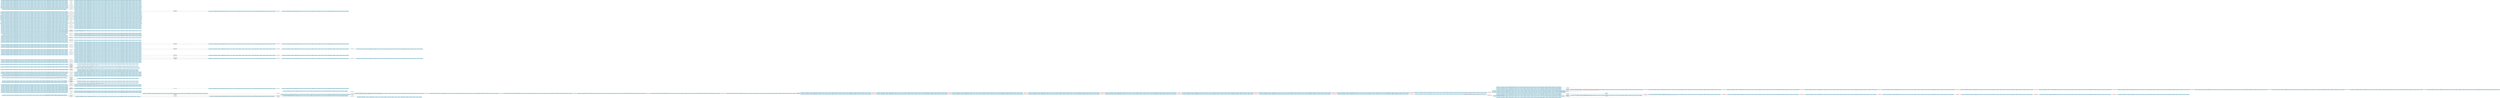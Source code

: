 digraph G {

	rankdir = LR;

	start_c_q11_311[style=invisible];

	node[shape=box, style="rounded, filled", color=lightblue2];

	c_q13_197[label="(c_q13 ≝ ((ATM_state = 0) ∧ (A_asked_withdrawal = 0) ∧ (A_balance = 0) ∧ (A_balance_after_operation = 0) ∧ (A_card_id = 0) ∧ (A_error = 0) ∧ (A_result = 0) ∧ (A_user_pin = 0) ∧ (CARD_state = 0) ∧ (C_card_id = 0) ∧ (C_card_pin = 0) ∧ (C_counter = 0) ∧ (C_user_pin = 0) ∧ (DB_asked_withdrawal = 0) ∧ (DB_balance = 0) ∧ (DB_card_id = 1) ∧ (DB_count_id = 0) ∧ (DB_error = 1) ∧ (DB_state = 5)))"];
	c_q6_125[label="(c_q6 ≝ ((ATM_state = 6) ∧ (A_asked_withdrawal = 0) ∧ (A_balance = 1) ∧ (A_balance_after_operation = 0) ∧ (A_card_id = 0) ∧ (A_error = 0) ∧ (A_result = 0) ∧ (A_user_pin = 4040) ∧ (CARD_state = 1) ∧ (C_card_id = 0) ∧ (C_card_pin = 0) ∧ (C_counter = 2) ∧ (C_user_pin = 1) ∧ (DB_asked_withdrawal = 0) ∧ (DB_balance = 0) ∧ (DB_card_id = 0) ∧ (DB_count_id = 0) ∧ (DB_error = 0) ∧ (DB_state = 0)))"];
	c_q5_270[label="(c_q5 ≝ ((ATM_state = 8) ∧ (A_asked_withdrawal = 0) ∧ (A_balance = 7400) ∧ (A_balance_after_operation = 7400) ∧ (A_card_id = 3121) ∧ (A_error = 0) ∧ (A_result = 1) ∧ (A_user_pin = 4040) ∧ (CARD_state = 0) ∧ (C_card_id = 3121) ∧ (C_card_pin = 4040) ∧ (C_counter = 0) ∧ (C_user_pin = 4040) ∧ (DB_asked_withdrawal = 0) ∧ (DB_balance = 7400) ∧ (DB_card_id = 3121) ∧ (DB_count_id = 3121) ∧ (DB_error = 0) ∧ (DB_state = 0)))"];
	c_q5_106[label="(c_q5 ≝ ((ATM_state = 7) ∧ (A_asked_withdrawal = 0) ∧ (A_balance = 0) ∧ (A_balance_after_operation = 0) ∧ (A_card_id = 0) ∧ (A_error = 0) ∧ (A_result = 0) ∧ (A_user_pin = 0) ∧ (CARD_state = 5) ∧ (C_card_id = 0) ∧ (C_card_pin = 0) ∧ (C_counter = 0) ∧ (C_user_pin = 0) ∧ (DB_asked_withdrawal = 0) ∧ (DB_balance = 0) ∧ (DB_card_id = 0) ∧ (DB_count_id = 0) ∧ (DB_error = 0) ∧ (DB_state = 0)))"];
	c_q5_69[label="(c_q5 ≝ ((ATM_state = 5) ∧ (A_asked_withdrawal = 0) ∧ (A_balance = 0) ∧ (A_balance_after_operation = 0) ∧ (A_card_id = 0) ∧ (A_error = 0) ∧ (A_result = 0) ∧ (A_user_pin = 0) ∧ (CARD_state = 0) ∧ (C_card_id = 0) ∧ (C_card_pin = 0) ∧ (C_counter = 0) ∧ (C_user_pin = 0) ∧ (DB_asked_withdrawal = 0) ∧ (DB_balance = 0) ∧ (DB_card_id = 0) ∧ (DB_count_id = 0) ∧ (DB_error = 0) ∧ (DB_state = 0)))"];
	c_q6_121[label="(c_q6 ≝ ((ATM_state = 4) ∧ (A_asked_withdrawal = 0) ∧ (A_balance = 0) ∧ (A_balance_after_operation = 0) ∧ (A_card_id = 0) ∧ (A_error = 0) ∧ (A_result = 0) ∧ (A_user_pin = 0) ∧ (CARD_state = 2) ∧ (C_card_id = 0) ∧ (C_card_pin = 0) ∧ (C_counter = 2) ∧ (C_user_pin = 1) ∧ (DB_asked_withdrawal = 0) ∧ (DB_balance = 0) ∧ (DB_card_id = 0) ∧ (DB_count_id = 0) ∧ (DB_error = 0) ∧ (DB_state = 0)))"];
	c_q11_157[label="(c_q11 ≝ ((ATM_state = 0) ∧ (A_asked_withdrawal = 0) ∧ (A_balance = 0) ∧ (A_balance_after_operation = 0) ∧ (A_card_id = 0) ∧ (A_error = 0) ∧ (A_user_pin = 0) ∧ (CARD_state = 0) ∧ (C_card_pin = 0) ∧ (C_counter = 0) ∧ (C_user_pin = 1) ∧ (DB_asked_withdrawal = 0) ∧ (DB_balance = 0) ∧ (DB_card_id = 0) ∧ (DB_count_id = 0) ∧ (DB_error = 0) ∧ (DB_state = 0)))"];
	c_q3_28[label="(c_q3 ≝ ((ATM_state = 10) ∧ (A_asked_withdrawal = 0) ∧ (A_balance = 0) ∧ (A_balance_after_operation = 0) ∧ (A_card_id = 0) ∧ (A_error = 0) ∧ (A_result = 0) ∧ (A_user_pin = 0) ∧ (CARD_state = 0) ∧ (C_card_id = 0) ∧ (C_card_pin = 0) ∧ (C_counter = 0) ∧ (C_user_pin = 1) ∧ (DB_asked_withdrawal = 0) ∧ (DB_balance = 0) ∧ (DB_card_id = 0) ∧ (DB_count_id = 0) ∧ (DB_error = 0) ∧ (DB_state = 0)))"];
	c_q5_226[label="(c_q5 ≝ ((ATM_state = 12) ∧ (A_asked_withdrawal = 0) ∧ (A_balance = 7400) ∧ (A_balance_after_operation = 0) ∧ (A_card_id = 3121) ∧ (A_error = 0) ∧ (A_result = 1) ∧ (A_user_pin = 4040) ∧ (CARD_state = 0) ∧ (C_card_id = 3121) ∧ (C_card_pin = 4040) ∧ (C_counter = 0) ∧ (C_user_pin = 4040) ∧ (DB_asked_withdrawal = 0) ∧ (DB_balance = 7400) ∧ (DB_card_id = 3121) ∧ (DB_count_id = 3121) ∧ (DB_error = 0) ∧ (DB_state = 3)))"];
	c_q6_128[label="(c_q6 ≝ ((ATM_state = 7) ∧ (A_asked_withdrawal = 0) ∧ (A_balance = 0) ∧ (A_balance_after_operation = 0) ∧ (A_card_id = 0) ∧ (A_error = 0) ∧ (A_user_pin = 0) ∧ (CARD_state = 4) ∧ (C_card_id = 0) ∧ (C_card_pin = 0) ∧ (C_counter = 2) ∧ (C_user_pin = 1) ∧ (DB_asked_withdrawal = 0) ∧ (DB_balance = 0) ∧ (DB_card_id = 0) ∧ (DB_count_id = 0) ∧ (DB_error = 0) ∧ (DB_state = 0)))"];
	c_q3_38[label="(c_q3 ≝ ((ATM_state = 6) ∧ (A_asked_withdrawal = 0) ∧ (A_balance = 0) ∧ (A_balance_after_operation = 0) ∧ (A_card_id = 3121) ∧ (A_error = 0) ∧ (A_result = 0) ∧ (A_user_pin = 4040) ∧ (CARD_state = 2) ∧ (C_card_id = 3121) ∧ (C_card_pin = 4040) ∧ (C_counter = 0) ∧ (C_user_pin = 0) ∧ (DB_asked_withdrawal = 0) ∧ (DB_balance = 7400) ∧ (DB_card_id = 0) ∧ (DB_count_id = 3121) ∧ (DB_error = 0) ∧ (DB_state = 0)))"];
	c_q7_47[label="(c_q7 ≝ ((ATM_state = 8) ∧ (A_asked_withdrawal = 0) ∧ (A_balance = 0) ∧ (A_balance_after_operation = 0) ∧ (A_card_id = 0) ∧ (A_error = 0) ∧ (A_result = 0) ∧ (A_user_pin = 0) ∧ (CARD_state = 2) ∧ (C_card_id = 0) ∧ (C_card_pin = 0) ∧ (C_counter = 1) ∧ (C_user_pin = 1) ∧ (DB_asked_withdrawal = 0) ∧ (DB_balance = 0) ∧ (DB_card_id = 0) ∧ (DB_count_id = 0) ∧ (DB_error = 0) ∧ (DB_state = 0)))"];
	c_q5_206[label="(c_q5 ≝ ((ATM_state = 8) ∧ (A_asked_withdrawal = 0) ∧ (A_balance = 0) ∧ (A_balance_after_operation = 0) ∧ (A_card_id = 3121) ∧ (A_error = 0) ∧ (A_result = 1) ∧ (A_user_pin = 4040) ∧ (CARD_state = 0) ∧ (C_card_id = 3121) ∧ (C_card_pin = 4040) ∧ (C_counter = 0) ∧ (C_user_pin = 4040) ∧ (DB_asked_withdrawal = 0) ∧ (DB_balance = 7400) ∧ (DB_card_id = 0) ∧ (DB_count_id = 3121) ∧ (DB_error = 0) ∧ (DB_state = 0)))"];
	c_q6_141[label="(c_q6 ≝ ((ATM_state = 12) ∧ (A_asked_withdrawal = 0) ∧ (A_balance = 0) ∧ (A_balance_after_operation = 0) ∧ (A_card_id = 0) ∧ (A_error = 0) ∧ (A_result = 0) ∧ (A_user_pin = 0) ∧ (CARD_state = 1) ∧ (C_card_id = 0) ∧ (C_card_pin = 0) ∧ (C_counter = 2) ∧ (C_user_pin = 1) ∧ (DB_asked_withdrawal = 0) ∧ (DB_balance = 0) ∧ (DB_card_id = 0) ∧ (DB_count_id = 0) ∧ (DB_error = 0) ∧ (DB_state = 0)))"];
	c_q6_124[label="(c_q6 ≝ ((ATM_state = 5) ∧ (A_asked_withdrawal = 0) ∧ (A_balance = 1) ∧ (A_balance_after_operation = 0) ∧ (A_card_id = 0) ∧ (A_error = 0) ∧ (A_result = 0) ∧ (A_user_pin = 0) ∧ (CARD_state = 1) ∧ (C_card_id = 0) ∧ (C_card_pin = 0) ∧ (C_counter = 2) ∧ (C_user_pin = 1) ∧ (DB_asked_withdrawal = 0) ∧ (DB_balance = 0) ∧ (DB_card_id = 0) ∧ (DB_count_id = 0) ∧ (DB_error = 0) ∧ (DB_state = 0)))"];
	c_q5_149[label="(c_q5 ≝ ((ATM_state = 1) ∧ (A_asked_withdrawal = 1) ∧ (A_balance = 2) ∧ (A_balance_after_operation = 1) ∧ (A_card_id = 1) ∧ (A_error = 1) ∧ (A_user_pin = 1) ∧ (CARD_state = 2) ∧ (C_card_pin = 0) ∧ (C_counter = 1) ∧ (C_user_pin = 0) ∧ (DB_asked_withdrawal = 1) ∧ (DB_balance = 1) ∧ (DB_card_id = 1) ∧ (DB_count_id = 1) ∧ (DB_error = 1) ∧ (DB_state = 1)))"];
	c_q5_83[label="(c_q5 ≝ ((ATM_state = 11) ∧ (A_asked_withdrawal = 0) ∧ (A_balance = 0) ∧ (A_balance_after_operation = 0) ∧ (A_card_id = 0) ∧ (A_error = 0) ∧ (A_result = 0) ∧ (A_user_pin = 0) ∧ (CARD_state = 0) ∧ (C_card_id = 0) ∧ (C_card_pin = 0) ∧ (C_counter = 0) ∧ (C_user_pin = 0) ∧ (DB_asked_withdrawal = 0) ∧ (DB_balance = 0) ∧ (DB_card_id = 0) ∧ (DB_count_id = 0) ∧ (DB_error = 0) ∧ (DB_state = 0)))"];
	c_q6_244[label="(c_q6 ≝ ((ATM_state = 7) ∧ (A_asked_withdrawal = 0) ∧ (A_balance = 0) ∧ (A_balance_after_operation = 0) ∧ (A_card_id = 3121) ∧ (A_error = 0) ∧ (A_result = 0) ∧ (A_user_pin = 2121) ∧ (CARD_state = 3) ∧ (C_card_id = 3121) ∧ (C_card_pin = 4040) ∧ (C_counter = 2) ∧ (C_user_pin = 2121) ∧ (DB_asked_withdrawal = 0) ∧ (DB_balance = 7400) ∧ (DB_card_id = 0) ∧ (DB_count_id = 3121) ∧ (DB_error = 0) ∧ (DB_state = 0)))"];
	c_q5_84[label="(c_q5 ≝ ((ATM_state = 11) ∧ (A_asked_withdrawal = 0) ∧ (A_balance = 0) ∧ (A_balance_after_operation = 0) ∧ (A_card_id = 0) ∧ (A_error = 0) ∧ (A_result = 0) ∧ (A_user_pin = 0) ∧ (CARD_state = 1) ∧ (C_card_id = 0) ∧ (C_card_pin = 0) ∧ (C_counter = 0) ∧ (C_user_pin = 0) ∧ (DB_asked_withdrawal = 0) ∧ (DB_balance = 0) ∧ (DB_card_id = 0) ∧ (DB_count_id = 0) ∧ (DB_error = 0) ∧ (DB_state = 0)))"];
	c_q7_194[label="(c_q7 ≝ ((ATM_state = 7) ∧ (A_asked_withdrawal = 0) ∧ (A_balance = 0) ∧ (A_balance_after_operation = 0) ∧ (A_card_id = 0) ∧ (A_error = 0) ∧ (A_result = 0) ∧ (A_user_pin = 0) ∧ (CARD_state = 5) ∧ (C_card_id = 0) ∧ (C_card_pin = 0) ∧ (C_counter = 2) ∧ (C_user_pin = 1) ∧ (DB_asked_withdrawal = 0) ∧ (DB_balance = 0) ∧ (DB_card_id = 0) ∧ (DB_count_id = 0) ∧ (DB_error = 0) ∧ (DB_state = 0)))"];
	c_q5_89[label="(c_q5 ≝ ((ATM_state = 0) ∧ (A_asked_withdrawal = 0) ∧ (A_balance = 0) ∧ (A_balance_after_operation = 0) ∧ (A_card_id = 0) ∧ (A_error = 0) ∧ (A_result = 0) ∧ (A_user_pin = 0) ∧ (CARD_state = 1) ∧ (C_card_id = 0) ∧ (C_card_pin = 0) ∧ (C_counter = 0) ∧ (C_user_pin = 0) ∧ (DB_asked_withdrawal = 0) ∧ (DB_balance = 0) ∧ (DB_card_id = 0) ∧ (DB_count_id = 0) ∧ (DB_error = 0) ∧ (DB_state = 0)))"];
	c_q7_181[label="(c_q7 ≝ ((ATM_state = 10) ∧ (A_asked_withdrawal = 0) ∧ (A_balance = 0) ∧ (A_balance_after_operation = 0) ∧ (A_card_id = 0) ∧ (A_error = 0) ∧ (A_result = 0) ∧ (A_user_pin = 0) ∧ (CARD_state = 4) ∧ (C_card_id = 0) ∧ (C_card_pin = 0) ∧ (C_counter = 0) ∧ (C_user_pin = 0) ∧ (DB_asked_withdrawal = 0) ∧ (DB_balance = 0) ∧ (DB_card_id = 0) ∧ (DB_count_id = 0) ∧ (DB_error = 0) ∧ (DB_state = 3)))"];
	c_q3_228[label="(c_q3 ≝ ((ATM_state = 7) ∧ (A_asked_withdrawal = 0) ∧ (A_balance = 0) ∧ (A_balance_after_operation = 0) ∧ (A_card_id = 3121) ∧ (A_error = 0) ∧ (A_result = 0) ∧ (A_user_pin = 2121) ∧ (CARD_state = 3) ∧ (C_card_id = 3121) ∧ (C_card_pin = 4040) ∧ (C_counter = 1) ∧ (C_user_pin = 2121) ∧ (DB_asked_withdrawal = 0) ∧ (DB_balance = 7400) ∧ (DB_card_id = 0) ∧ (DB_count_id = 3121) ∧ (DB_error = 0) ∧ (DB_state = 0)))"];
	c_q6_120[label="(c_q6 ≝ ((ATM_state = 3) ∧ (A_asked_withdrawal = 0) ∧ (A_balance = 0) ∧ (A_balance_after_operation = 0) ∧ (A_card_id = 0) ∧ (A_error = 0) ∧ (A_result = 0) ∧ (A_user_pin = 0) ∧ (CARD_state = 1) ∧ (C_card_id = 0) ∧ (C_card_pin = 0) ∧ (C_counter = 2) ∧ (C_user_pin = 1) ∧ (DB_asked_withdrawal = 0) ∧ (DB_balance = 0) ∧ (DB_card_id = 0) ∧ (DB_count_id = 0) ∧ (DB_error = 0) ∧ (DB_state = 0)))"];
	c_q3_298[label="(c_q3 ≝ ((ATM_state = 2) ∧ (A_asked_withdrawal = 1) ∧ (A_balance = 1) ∧ (A_balance_after_operation = 0) ∧ (A_card_id = 0) ∧ (A_error = 1) ∧ (A_user_pin = 0) ∧ (CARD_state = 0) ∧ (C_card_id = 12345) ∧ (C_card_pin = 0) ∧ (C_counter = 0) ∧ (C_user_pin = 1) ∧ (DB_asked_withdrawal = 1) ∧ (DB_balance = 0) ∧ (DB_card_id = 0) ∧ (DB_count_id = 0) ∧ (DB_error = 1) ∧ (DB_state = 1)))"];
	c_q3_212[label="(c_q3 ≝ ((ATM_state = 7) ∧ (A_asked_withdrawal = 0) ∧ (A_balance = 0) ∧ (A_balance_after_operation = 0) ∧ (A_card_id = 3121) ∧ (A_error = 0) ∧ (A_result = 0) ∧ (A_user_pin = 2121) ∧ (CARD_state = 3) ∧ (C_card_id = 3121) ∧ (C_card_pin = 4040) ∧ (C_counter = 0) ∧ (C_user_pin = 2121) ∧ (DB_asked_withdrawal = 0) ∧ (DB_balance = 7400) ∧ (DB_card_id = 0) ∧ (DB_count_id = 3121) ∧ (DB_error = 0) ∧ (DB_state = 0)))"];
	c_q5_306[label="(c_q5 ≝ ((ATM_state = 7) ∧ (A_asked_withdrawal = 0) ∧ (A_balance = 7400) ∧ (A_balance_after_operation = 7400) ∧ (A_card_id = 3121) ∧ (A_error = 0) ∧ (A_result = 1) ∧ (A_user_pin = 4040) ∧ (CARD_state = 5) ∧ (C_card_id = 3121) ∧ (C_card_pin = 4040) ∧ (C_counter = 0) ∧ (C_user_pin = 4040) ∧ (DB_asked_withdrawal = 0) ∧ (DB_balance = 7400) ∧ (DB_card_id = 3121) ∧ (DB_count_id = 3121) ∧ (DB_error = 0) ∧ (DB_state = 0)))"];
	c_q3_10[label="(c_q3 ≝ ((ATM_state = 3) ∧ (A_asked_withdrawal = 0) ∧ (A_balance = 0) ∧ (A_balance_after_operation = 0) ∧ (A_card_id = 0) ∧ (A_error = 0) ∧ (A_result = 0) ∧ (A_user_pin = 0) ∧ (CARD_state = 1) ∧ (C_card_id = 3121) ∧ (C_card_pin = 4040) ∧ (C_counter = 0) ∧ (C_user_pin = 0) ∧ (DB_asked_withdrawal = 0) ∧ (DB_balance = 7400) ∧ (DB_card_id = 0) ∧ (DB_count_id = 3121) ∧ (DB_error = 0) ∧ (DB_state = 0)))"];
	c_q5_275[label="(c_q5 ≝ ((ATM_state = 9) ∧ (A_asked_withdrawal = 0) ∧ (A_balance = 7400) ∧ (A_balance_after_operation = 7400) ∧ (A_card_id = 3121) ∧ (A_error = 0) ∧ (A_result = 1) ∧ (A_user_pin = 4040) ∧ (CARD_state = 0) ∧ (C_card_id = 3121) ∧ (C_card_pin = 4040) ∧ (C_counter = 0) ∧ (C_user_pin = 4040) ∧ (DB_asked_withdrawal = 0) ∧ (DB_balance = 7400) ∧ (DB_card_id = 3121) ∧ (DB_count_id = 3121) ∧ (DB_error = 0) ∧ (DB_state = 2)))"];
	c_q14_161[label="(c_q14 ≝ ((ATM_state = 0) ∧ (A_asked_withdrawal = 0) ∧ (A_balance = 0) ∧ (A_balance_after_operation = 0) ∧ (A_card_id = 0) ∧ (A_error = 0) ∧ (A_user_pin = 0) ∧ (CARD_state = 0) ∧ (C_card_pin = 0) ∧ (C_counter = 2) ∧ (C_user_pin = 1) ∧ (DB_asked_withdrawal = 0) ∧ (DB_balance = 0) ∧ (DB_card_id = 0) ∧ (DB_count_id = 0) ∧ (DB_error = 0) ∧ (DB_state = 0)))"];
	c_q3_29[label="(c_q3 ≝ ((ATM_state = 11) ∧ (A_asked_withdrawal = 0) ∧ (A_balance = 0) ∧ (A_balance_after_operation = 0) ∧ (A_card_id = 0) ∧ (A_error = 0) ∧ (A_result = 0) ∧ (A_user_pin = 0) ∧ (CARD_state = 0) ∧ (C_card_id = 0) ∧ (C_card_pin = 0) ∧ (C_counter = 0) ∧ (C_user_pin = 1) ∧ (DB_asked_withdrawal = 0) ∧ (DB_balance = 0) ∧ (DB_card_id = 0) ∧ (DB_count_id = 0) ∧ (DB_error = 0) ∧ (DB_state = 0)))"];
	c_q6_137[label="(c_q6 ≝ ((ATM_state = 10) ∧ (A_asked_withdrawal = 0) ∧ (A_balance = 0) ∧ (A_balance_after_operation = 0) ∧ (A_card_id = 0) ∧ (A_error = 0) ∧ (A_result = 0) ∧ (A_user_pin = 0) ∧ (CARD_state = 0) ∧ (C_card_id = 0) ∧ (C_card_pin = 0) ∧ (C_counter = 2) ∧ (C_user_pin = 1) ∧ (DB_asked_withdrawal = 0) ∧ (DB_balance = 0) ∧ (DB_card_id = 0) ∧ (DB_count_id = 0) ∧ (DB_error = 0) ∧ (DB_state = 3)))"];
	c_q5_76[label="(c_q5 ≝ ((ATM_state = 1) ∧ (A_asked_withdrawal = 0) ∧ (A_balance = 0) ∧ (A_balance_after_operation = 0) ∧ (A_card_id = 0) ∧ (A_error = 0) ∧ (A_result = 0) ∧ (A_user_pin = 0) ∧ (CARD_state = 1) ∧ (C_card_id = 0) ∧ (C_card_pin = 0) ∧ (C_counter = 0) ∧ (C_user_pin = 0) ∧ (DB_asked_withdrawal = 0) ∧ (DB_balance = 0) ∧ (DB_card_id = 1) ∧ (DB_count_id = 0) ∧ (DB_error = 0) ∧ (DB_state = 1)))"];
	c_q7_169[label="(c_q7 ≝ ((ATM_state = 2) ∧ (A_asked_withdrawal = 0) ∧ (A_balance = 0) ∧ (A_balance_after_operation = 0) ∧ (A_card_id = 0) ∧ (A_error = 0) ∧ (A_result = 0) ∧ (A_user_pin = 0) ∧ (CARD_state = 4) ∧ (C_card_id = 0) ∧ (C_card_pin = 0) ∧ (C_counter = 0) ∧ (C_user_pin = 0) ∧ (DB_asked_withdrawal = 0) ∧ (DB_balance = 0) ∧ (DB_card_id = 0) ∧ (DB_count_id = 0) ∧ (DB_error = 0) ∧ (DB_state = 0)))"];
	c_q3_31[label="(c_q3 ≝ ((ATM_state = 12) ∧ (A_asked_withdrawal = 0) ∧ (A_balance = 0) ∧ (A_balance_after_operation = 0) ∧ (A_card_id = 0) ∧ (A_error = 0) ∧ (A_result = 1) ∧ (A_user_pin = 0) ∧ (CARD_state = 1) ∧ (C_card_id = 0) ∧ (C_card_pin = 0) ∧ (C_counter = 0) ∧ (C_user_pin = 1) ∧ (DB_asked_withdrawal = 0) ∧ (DB_balance = 0) ∧ (DB_card_id = 0) ∧ (DB_count_id = 0) ∧ (DB_error = 0) ∧ (DB_state = 0)))"];
	c_q3_273[label="(c_q3 ≝ ((ATM_state = 6) ∧ (A_asked_withdrawal = 0) ∧ (A_balance = 0) ∧ (A_balance_after_operation = 0) ∧ (A_card_id = 3121) ∧ (A_error = 0) ∧ (A_result = 0) ∧ (A_user_pin = 2121) ∧ (CARD_state = 2) ∧ (C_card_id = 3121) ∧ (C_card_pin = 4040) ∧ (C_counter = 0) ∧ (C_user_pin = 2121) ∧ (DB_asked_withdrawal = 0) ∧ (DB_balance = 7400) ∧ (DB_card_id = 0) ∧ (DB_count_id = 3121) ∧ (DB_error = 0) ∧ (DB_state = 0)))"];
	c_q5_254[label="(c_q5 ≝ ((ATM_state = 5) ∧ (A_asked_withdrawal = 0) ∧ (A_balance = 7400) ∧ (A_balance_after_operation = 7400) ∧ (A_card_id = 3121) ∧ (A_error = 0) ∧ (A_result = 1) ∧ (A_user_pin = 4040) ∧ (CARD_state = 2) ∧ (C_card_id = 3121) ∧ (C_card_pin = 4040) ∧ (C_counter = 0) ∧ (C_user_pin = 4040) ∧ (DB_asked_withdrawal = 0) ∧ (DB_balance = 7400) ∧ (DB_card_id = 3121) ∧ (DB_count_id = 3121) ∧ (DB_error = 0) ∧ (DB_state = 0)))"];
	c_q5_72[label="(c_q5 ≝ ((ATM_state = 6) ∧ (A_asked_withdrawal = 0) ∧ (A_balance = 0) ∧ (A_balance_after_operation = 0) ∧ (A_card_id = 0) ∧ (A_error = 0) ∧ (A_result = 0) ∧ (A_user_pin = 0) ∧ (CARD_state = 2) ∧ (C_card_id = 0) ∧ (C_card_pin = 0) ∧ (C_counter = 0) ∧ (C_user_pin = 0) ∧ (DB_asked_withdrawal = 0) ∧ (DB_balance = 0) ∧ (DB_card_id = 0) ∧ (DB_count_id = 0) ∧ (DB_error = 0) ∧ (DB_state = 0)))"];
	c_q6_134[label="(c_q6 ≝ ((ATM_state = 9) ∧ (A_asked_withdrawal = 0) ∧ (A_balance = 0) ∧ (A_balance_after_operation = 0) ∧ (A_card_id = 0) ∧ (A_error = 0) ∧ (A_result = 0) ∧ (A_user_pin = 0) ∧ (CARD_state = 1) ∧ (C_card_id = 0) ∧ (C_card_pin = 0) ∧ (C_counter = 2) ∧ (C_user_pin = 1) ∧ (DB_asked_withdrawal = 0) ∧ (DB_balance = 0) ∧ (DB_card_id = 0) ∧ (DB_count_id = 0) ∧ (DB_error = 0) ∧ (DB_state = 5)))"];
	c_q6_138[label="(c_q6 ≝ ((ATM_state = 10) ∧ (A_asked_withdrawal = 0) ∧ (A_balance = 0) ∧ (A_balance_after_operation = 0) ∧ (A_card_id = 0) ∧ (A_error = 0) ∧ (A_result = 0) ∧ (A_user_pin = 0) ∧ (CARD_state = 0) ∧ (C_card_id = 0) ∧ (C_card_pin = 0) ∧ (C_counter = 2) ∧ (C_user_pin = 1) ∧ (DB_asked_withdrawal = 0) ∧ (DB_balance = 0) ∧ (DB_card_id = 0) ∧ (DB_count_id = 0) ∧ (DB_error = 0) ∧ (DB_state = 0)))"];
	c_q6_162[label="(c_q6 ≝ ((ATM_state = 9) ∧ (A_asked_withdrawal = 0) ∧ (A_balance = 0) ∧ (A_balance_after_operation = 0) ∧ (A_card_id = 0) ∧ (A_error = 0) ∧ (A_result = 0) ∧ (A_user_pin = 0) ∧ (CARD_state = 0) ∧ (C_card_id = 0) ∧ (C_card_pin = 0) ∧ (C_counter = 2) ∧ (C_user_pin = 1) ∧ (DB_asked_withdrawal = 0) ∧ (DB_balance = 0) ∧ (DB_card_id = 0) ∧ (DB_count_id = 0) ∧ (DB_error = 0) ∧ (DB_state = 5)))"];
	c_q3_6[label="(c_q3 ≝ ((ATM_state = 1) ∧ (A_asked_withdrawal = 0) ∧ (A_balance = 0) ∧ (A_balance_after_operation = 0) ∧ (A_card_id = 0) ∧ (A_error = 0) ∧ (A_result = 0) ∧ (A_user_pin = 0) ∧ (CARD_state = 0) ∧ (C_card_id = 3121) ∧ (C_card_pin = 4040) ∧ (C_counter = 0) ∧ (C_user_pin = 0) ∧ (DB_asked_withdrawal = 0) ∧ (DB_balance = 7400) ∧ (DB_card_id = 0) ∧ (DB_count_id = 3121) ∧ (DB_error = 0) ∧ (DB_state = 0)))"];
	c_q6_232[label="(c_q6 ≝ ((ATM_state = 8) ∧ (A_asked_withdrawal = 0) ∧ (A_balance = 0) ∧ (A_balance_after_operation = 0) ∧ (A_card_id = 3121) ∧ (A_error = 0) ∧ (A_result = 0) ∧ (A_user_pin = 2121) ∧ (CARD_state = 2) ∧ (C_card_id = 3121) ∧ (C_card_pin = 4040) ∧ (C_counter = 2) ∧ (C_user_pin = 2121) ∧ (DB_asked_withdrawal = 0) ∧ (DB_balance = 7400) ∧ (DB_card_id = 0) ∧ (DB_count_id = 3121) ∧ (DB_error = 0) ∧ (DB_state = 0)))"];
	c_q5_293[label="(c_q5 ≝ ((ATM_state = 2) ∧ (A_asked_withdrawal = 1) ∧ (A_balance = 1) ∧ (A_balance_after_operation = 1) ∧ (A_card_id = 1) ∧ (A_error = 1) ∧ (A_user_pin = 1) ∧ (CARD_state = 0) ∧ (C_card_id = 12345) ∧ (C_card_pin = 0) ∧ (C_counter = 0) ∧ (C_user_pin = 0) ∧ (DB_asked_withdrawal = 1) ∧ (DB_balance = 0) ∧ (DB_card_id = 1) ∧ (DB_count_id = 0) ∧ (DB_error = 1) ∧ (DB_state = 1)))"];
	c_q3_16[label="(c_q3 ≝ ((ATM_state = 6) ∧ (A_asked_withdrawal = 0) ∧ (A_balance = 0) ∧ (A_balance_after_operation = 0) ∧ (A_card_id = 0) ∧ (A_error = 0) ∧ (A_result = 0) ∧ (A_user_pin = 1) ∧ (CARD_state = 2) ∧ (C_card_id = 0) ∧ (C_card_pin = 0) ∧ (C_counter = 0) ∧ (C_user_pin = 1) ∧ (DB_asked_withdrawal = 0) ∧ (DB_balance = 0) ∧ (DB_card_id = 0) ∧ (DB_count_id = 0) ∧ (DB_error = 0) ∧ (DB_state = 0)))"];
	c_q3_316[label="(c_q3 ≝ ((ATM_state = 2) ∧ (A_asked_withdrawal = 1) ∧ (A_balance = 1) ∧ (A_balance_after_operation = 1) ∧ (A_card_id = 0) ∧ (A_error = 1) ∧ (A_user_pin = 0) ∧ (CARD_state = 0) ∧ (C_card_id = 12345) ∧ (C_card_pin = 0) ∧ (C_counter = 0) ∧ (C_user_pin = 1) ∧ (DB_asked_withdrawal = 1) ∧ (DB_balance = 0) ∧ (DB_card_id = 1) ∧ (DB_count_id = 0) ∧ (DB_error = 1) ∧ (DB_state = 1)))"];
	c_q5_96[label="(c_q5 ≝ ((ATM_state = 6) ∧ (A_asked_withdrawal = 0) ∧ (A_balance = 0) ∧ (A_balance_after_operation = 0) ∧ (A_card_id = 0) ∧ (A_error = 0) ∧ (A_result = 0) ∧ (A_user_pin = 1) ∧ (CARD_state = 2) ∧ (C_card_id = 0) ∧ (C_card_pin = 0) ∧ (C_counter = 2) ∧ (C_user_pin = 0) ∧ (DB_asked_withdrawal = 0) ∧ (DB_balance = 0) ∧ (DB_card_id = 0) ∧ (DB_count_id = 0) ∧ (DB_error = 0) ∧ (DB_state = 0)))"];
	c_q5_318[label="(c_q5 ≝ ((ATM_state = 2) ∧ (A_asked_withdrawal = 1) ∧ (A_balance = 1) ∧ (A_balance_after_operation = 1) ∧ (A_card_id = 0) ∧ (A_error = 1) ∧ (A_user_pin = 0) ∧ (CARD_state = 0) ∧ (C_card_id = 12345) ∧ (C_card_pin = 0) ∧ (C_counter = 0) ∧ (C_user_pin = 0) ∧ (DB_asked_withdrawal = 1) ∧ (DB_balance = 0) ∧ (DB_card_id = 1) ∧ (DB_count_id = 0) ∧ (DB_error = 1) ∧ (DB_state = 1)))"];
	c_q3_279[label="(c_q3 ≝ ((ATM_state = 2) ∧ (A_asked_withdrawal = 1) ∧ (A_balance = 1) ∧ (A_balance_after_operation = 1) ∧ (A_card_id = 1) ∧ (A_error = 1) ∧ (A_user_pin = 1) ∧ (CARD_state = 0) ∧ (C_card_id = 12345) ∧ (C_card_pin = 0) ∧ (C_counter = 0) ∧ (C_user_pin = 1) ∧ (DB_asked_withdrawal = 1) ∧ (DB_balance = 0) ∧ (DB_card_id = 1) ∧ (DB_count_id = 0) ∧ (DB_error = 1) ∧ (DB_state = 1)))"];
	c_q6_240[label="(c_q6 ≝ ((ATM_state = 6) ∧ (A_asked_withdrawal = 0) ∧ (A_balance = 0) ∧ (A_balance_after_operation = 0) ∧ (A_card_id = 3121) ∧ (A_error = 0) ∧ (A_result = 0) ∧ (A_user_pin = 2121) ∧ (CARD_state = 2) ∧ (C_card_id = 3121) ∧ (C_card_pin = 4040) ∧ (C_counter = 2) ∧ (C_user_pin = 2121) ∧ (DB_asked_withdrawal = 0) ∧ (DB_balance = 7400) ∧ (DB_card_id = 0) ∧ (DB_count_id = 3121) ∧ (DB_error = 0) ∧ (DB_state = 0)))"];
	c_q7_173[label="(c_q7 ≝ ((ATM_state = 6) ∧ (A_asked_withdrawal = 0) ∧ (A_balance = 1) ∧ (A_balance_after_operation = 0) ∧ (A_card_id = 0) ∧ (A_error = 0) ∧ (A_result = 1) ∧ (A_user_pin = 4040) ∧ (CARD_state = 4) ∧ (C_card_id = 0) ∧ (C_card_pin = 0) ∧ (C_counter = 0) ∧ (C_user_pin = 0) ∧ (DB_asked_withdrawal = 0) ∧ (DB_balance = 0) ∧ (DB_card_id = 0) ∧ (DB_count_id = 0) ∧ (DB_error = 0) ∧ (DB_state = 0)))"];
	c_q6_260[label="(c_q6 ≝ ((ATM_state = 2) ∧ (A_asked_withdrawal = 0) ∧ (A_balance = 0) ∧ (A_balance_after_operation = 0) ∧ (A_card_id = 3121) ∧ (A_error = 0) ∧ (A_result = 0) ∧ (A_user_pin = 2121) ∧ (CARD_state = 0) ∧ (C_card_id = 3121) ∧ (C_card_pin = 4040) ∧ (C_counter = 2) ∧ (C_user_pin = 2121) ∧ (DB_asked_withdrawal = 0) ∧ (DB_balance = 7400) ∧ (DB_card_id = 0) ∧ (DB_count_id = 3121) ∧ (DB_error = 0) ∧ (DB_state = 0)))"];
	c_q3_18[label="(c_q3 ≝ ((ATM_state = 7) ∧ (A_asked_withdrawal = 0) ∧ (A_balance = 0) ∧ (A_balance_after_operation = 0) ∧ (A_card_id = 0) ∧ (A_error = 0) ∧ (A_user_pin = 0) ∧ (CARD_state = 4) ∧ (C_card_id = 0) ∧ (C_card_pin = 0) ∧ (C_counter = 0) ∧ (C_user_pin = 1) ∧ (DB_asked_withdrawal = 0) ∧ (DB_balance = 0) ∧ (DB_card_id = 0) ∧ (DB_count_id = 0) ∧ (DB_error = 0) ∧ (DB_state = 0)))"];
	c_q5_100[label="(c_q5 ≝ ((ATM_state = 7) ∧ (A_asked_withdrawal = 0) ∧ (A_balance = 0) ∧ (A_balance_after_operation = 0) ∧ (A_card_id = 3121) ∧ (A_error = 0) ∧ (A_result = 0) ∧ (A_user_pin = 4040) ∧ (CARD_state = 3) ∧ (C_card_id = 3121) ∧ (C_card_pin = 4040) ∧ (C_counter = 0) ∧ (C_user_pin = 4040) ∧ (DB_asked_withdrawal = 0) ∧ (DB_balance = 7400) ∧ (DB_card_id = 0) ∧ (DB_count_id = 3121) ∧ (DB_error = 0) ∧ (DB_state = 0)))"];
	c_q5_81[label="(c_q5 ≝ ((ATM_state = 10) ∧ (A_asked_withdrawal = 0) ∧ (A_balance = 0) ∧ (A_balance_after_operation = 0) ∧ (A_card_id = 0) ∧ (A_error = 0) ∧ (A_result = 0) ∧ (A_user_pin = 0) ∧ (CARD_state = 0) ∧ (C_card_id = 0) ∧ (C_card_pin = 0) ∧ (C_counter = 0) ∧ (C_user_pin = 0) ∧ (DB_asked_withdrawal = 0) ∧ (DB_balance = 0) ∧ (DB_card_id = 0) ∧ (DB_count_id = 0) ∧ (DB_error = 0) ∧ (DB_state = 3)))"];
	c_q3_54[label="(c_q3 ≝ ((ATM_state = 13) ∧ (A_asked_withdrawal = 0) ∧ (A_balance = 0) ∧ (A_balance_after_operation = 0) ∧ (A_card_id = 0) ∧ (A_error = 0) ∧ (A_result = 0) ∧ (A_user_pin = 0) ∧ (CARD_state = 0) ∧ (C_card_id = 0) ∧ (C_card_pin = 0) ∧ (C_counter = 0) ∧ (C_user_pin = 1) ∧ (DB_asked_withdrawal = 0) ∧ (DB_balance = 0) ∧ (DB_card_id = 0) ∧ (DB_count_id = 0) ∧ (DB_error = 0) ∧ (DB_state = 4)))"];
	c_q5_71[label="(c_q5 ≝ ((ATM_state = 6) ∧ (A_asked_withdrawal = 0) ∧ (A_balance = 1) ∧ (A_balance_after_operation = 0) ∧ (A_card_id = 0) ∧ (A_error = 0) ∧ (A_result = 0) ∧ (A_user_pin = 4040) ∧ (CARD_state = 1) ∧ (C_card_id = 0) ∧ (C_card_pin = 0) ∧ (C_counter = 0) ∧ (C_user_pin = 0) ∧ (DB_asked_withdrawal = 0) ∧ (DB_balance = 0) ∧ (DB_card_id = 0) ∧ (DB_count_id = 0) ∧ (DB_error = 0) ∧ (DB_state = 0)))"];
	c_q5_112[label="(c_q5 ≝ ((ATM_state = 2) ∧ (A_asked_withdrawal = 0) ∧ (A_balance = 0) ∧ (A_balance_after_operation = 0) ∧ (A_card_id = 0) ∧ (A_error = 0) ∧ (A_user_pin = 0) ∧ (CARD_state = 0) ∧ (C_card_id = 12345) ∧ (C_card_pin = 0) ∧ (C_counter = 0) ∧ (C_user_pin = 0) ∧ (DB_asked_withdrawal = 0) ∧ (DB_balance = 0) ∧ (DB_card_id = 0) ∧ (DB_count_id = 0) ∧ (DB_error = 0) ∧ (DB_state = 0)))"];
	c_q6_122[label="(c_q6 ≝ ((ATM_state = 4) ∧ (A_asked_withdrawal = 0) ∧ (A_balance = 0) ∧ (A_balance_after_operation = 0) ∧ (A_card_id = 0) ∧ (A_error = 0) ∧ (A_result = 0) ∧ (A_user_pin = 0) ∧ (CARD_state = 0) ∧ (C_card_id = 0) ∧ (C_card_pin = 0) ∧ (C_counter = 2) ∧ (C_user_pin = 1) ∧ (DB_asked_withdrawal = 0) ∧ (DB_balance = 0) ∧ (DB_card_id = 0) ∧ (DB_count_id = 0) ∧ (DB_error = 0) ∧ (DB_state = 0)))"];
	c_q5_73[label="(c_q5 ≝ ((ATM_state = 7) ∧ (A_asked_withdrawal = 0) ∧ (A_balance = 0) ∧ (A_balance_after_operation = 0) ∧ (A_card_id = 0) ∧ (A_error = 0) ∧ (A_result = 0) ∧ (A_user_pin = 0) ∧ (CARD_state = 3) ∧ (C_card_id = 0) ∧ (C_card_pin = 0) ∧ (C_counter = 0) ∧ (C_user_pin = 0) ∧ (DB_asked_withdrawal = 0) ∧ (DB_balance = 0) ∧ (DB_card_id = 0) ∧ (DB_count_id = 0) ∧ (DB_error = 0) ∧ (DB_state = 0)))"];
	c_q5_151[label="(c_q5 ≝ ((ATM_state = 7) ∧ (A_asked_withdrawal = 0) ∧ (A_balance = 0) ∧ (A_balance_after_operation = 0) ∧ (A_card_id = 0) ∧ (A_error = 0) ∧ (A_result = 0) ∧ (A_user_pin = 0) ∧ (CARD_state = 3) ∧ (C_card_id = 0) ∧ (C_card_pin = 0) ∧ (C_counter = 2) ∧ (C_user_pin = 0) ∧ (DB_asked_withdrawal = 0) ∧ (DB_balance = 0) ∧ (DB_card_id = 0) ∧ (DB_count_id = 0) ∧ (DB_error = 0) ∧ (DB_state = 0)))"];
	c_q7_266[label="(c_q7 ≝ ((ATM_state = 7) ∧ (A_asked_withdrawal = 0) ∧ (A_balance = 7400) ∧ (A_balance_after_operation = 7400) ∧ (A_card_id = 3121) ∧ (A_error = 0) ∧ (A_result = 1) ∧ (A_user_pin = 4040) ∧ (CARD_state = 4) ∧ (C_card_id = 3121) ∧ (C_card_pin = 4040) ∧ (C_counter = 0) ∧ (C_user_pin = 4040) ∧ (DB_asked_withdrawal = 0) ∧ (DB_balance = 7400) ∧ (DB_card_id = 3121) ∧ (DB_count_id = 3121) ∧ (DB_error = 0) ∧ (DB_state = 0)))"];
	c_q6_126[label="(c_q6 ≝ ((ATM_state = 6) ∧ (A_asked_withdrawal = 0) ∧ (A_balance = 0) ∧ (A_balance_after_operation = 0) ∧ (A_card_id = 0) ∧ (A_error = 0) ∧ (A_result = 0) ∧ (A_user_pin = 1) ∧ (CARD_state = 2) ∧ (C_card_id = 0) ∧ (C_card_pin = 0) ∧ (C_counter = 2) ∧ (C_user_pin = 1) ∧ (DB_asked_withdrawal = 0) ∧ (DB_balance = 0) ∧ (DB_card_id = 0) ∧ (DB_count_id = 0) ∧ (DB_error = 0) ∧ (DB_state = 0)))"];
	c_q3_22[label="(c_q3 ≝ ((ATM_state = 1) ∧ (A_asked_withdrawal = 0) ∧ (A_balance = 0) ∧ (A_balance_after_operation = 0) ∧ (A_card_id = 0) ∧ (A_error = 0) ∧ (A_result = -1) ∧ (A_user_pin = 0) ∧ (CARD_state = 1) ∧ (C_card_id = 0) ∧ (C_card_pin = 0) ∧ (C_counter = 0) ∧ (C_user_pin = 1) ∧ (DB_asked_withdrawal = 0) ∧ (DB_balance = 0) ∧ (DB_card_id = 1) ∧ (DB_count_id = 0) ∧ (DB_error = 0) ∧ (DB_state = 1)))"];
	c_q5_108[label="(c_q5 ≝ ((ATM_state = 9) ∧ (A_asked_withdrawal = 0) ∧ (A_balance = 0) ∧ (A_balance_after_operation = 0) ∧ (A_card_id = 0) ∧ (A_error = 0) ∧ (A_result = 0) ∧ (A_user_pin = 0) ∧ (CARD_state = 0) ∧ (C_card_id = 0) ∧ (C_card_pin = 0) ∧ (C_counter = 0) ∧ (C_user_pin = 0) ∧ (DB_asked_withdrawal = 0) ∧ (DB_balance = 0) ∧ (DB_card_id = 0) ∧ (DB_count_id = 0) ∧ (DB_error = 0) ∧ (DB_state = 5)))"];
	c_q6_123[label="(c_q6 ≝ ((ATM_state = 5) ∧ (A_asked_withdrawal = 0) ∧ (A_balance = 0) ∧ (A_balance_after_operation = 0) ∧ (A_card_id = 0) ∧ (A_error = 0) ∧ (A_result = 0) ∧ (A_user_pin = 0) ∧ (CARD_state = 0) ∧ (C_card_id = 0) ∧ (C_card_pin = 0) ∧ (C_counter = 2) ∧ (C_user_pin = 1) ∧ (DB_asked_withdrawal = 0) ∧ (DB_balance = 0) ∧ (DB_card_id = 0) ∧ (DB_count_id = 0) ∧ (DB_error = 0) ∧ (DB_state = 0)))"];
	c_q7_174[label="(c_q7 ≝ ((ATM_state = 8) ∧ (A_asked_withdrawal = 0) ∧ (A_balance = 5000) ∧ (A_balance_after_operation = 0) ∧ (A_card_id = 0) ∧ (A_error = 0) ∧ (A_result = -1) ∧ (A_user_pin = 0) ∧ (CARD_state = 5) ∧ (C_card_id = 0) ∧ (C_card_pin = 0) ∧ (C_counter = 2) ∧ (C_user_pin = 1) ∧ (DB_asked_withdrawal = 0) ∧ (DB_balance = 5000) ∧ (DB_card_id = 1) ∧ (DB_count_id = 0) ∧ (DB_error = 0) ∧ (DB_state = 0)))"];
	c_q5_67[label="(c_q5 ≝ ((ATM_state = 4) ∧ (A_asked_withdrawal = 0) ∧ (A_balance = 0) ∧ (A_balance_after_operation = 0) ∧ (A_card_id = 0) ∧ (A_error = 0) ∧ (A_result = 0) ∧ (A_user_pin = 0) ∧ (CARD_state = 2) ∧ (C_card_id = 0) ∧ (C_card_pin = 0) ∧ (C_counter = 0) ∧ (C_user_pin = 0) ∧ (DB_asked_withdrawal = 0) ∧ (DB_balance = 0) ∧ (DB_card_id = 0) ∧ (DB_count_id = 0) ∧ (DB_error = 0) ∧ (DB_state = 0)))"];
	c_q7_321[label="(c_q7 ≝ ((ATM_state = 7) ∧ (A_asked_withdrawal = 0) ∧ (A_balance = 0) ∧ (A_balance_after_operation = 0) ∧ (A_card_id = 3121) ∧ (A_error = 0) ∧ (A_result = 0) ∧ (A_user_pin = 2121) ∧ (CARD_state = 5) ∧ (C_card_id = 3121) ∧ (C_card_pin = 4040) ∧ (C_counter = 2) ∧ (C_user_pin = 2121) ∧ (DB_asked_withdrawal = 0) ∧ (DB_balance = 7400) ∧ (DB_card_id = 0) ∧ (DB_count_id = 3121) ∧ (DB_error = 0) ∧ (DB_state = 0)))"];
	c_q7_192[label="(c_q7 ≝ ((ATM_state = 7) ∧ (A_asked_withdrawal = 0) ∧ (A_balance = 0) ∧ (A_balance_after_operation = 0) ∧ (A_card_id = 3121) ∧ (A_error = 0) ∧ (A_result = 0) ∧ (A_user_pin = 4040) ∧ (CARD_state = 4) ∧ (C_card_id = 3121) ∧ (C_card_pin = 4040) ∧ (C_counter = 0) ∧ (C_user_pin = 4040) ∧ (DB_asked_withdrawal = 0) ∧ (DB_balance = 7400) ∧ (DB_card_id = 0) ∧ (DB_count_id = 3121) ∧ (DB_error = 0) ∧ (DB_state = 0)))"];
	c_q5_230[label="(c_q5 ≝ ((ATM_state = 13) ∧ (A_asked_withdrawal = 0) ∧ (A_balance = 7400) ∧ (A_balance_after_operation = 7400) ∧ (A_card_id = 3121) ∧ (A_error = 0) ∧ (A_result = 1) ∧ (A_user_pin = 4040) ∧ (CARD_state = 0) ∧ (C_card_id = 3121) ∧ (C_card_pin = 4040) ∧ (C_counter = 0) ∧ (C_user_pin = 4040) ∧ (DB_asked_withdrawal = 0) ∧ (DB_balance = 7400) ∧ (DB_card_id = 3121) ∧ (DB_count_id = 3121) ∧ (DB_error = 0) ∧ (DB_state = 4)))"];
	c_q5_77[label="(c_q5 ≝ ((ATM_state = 1) ∧ (A_asked_withdrawal = 0) ∧ (A_balance = 0) ∧ (A_balance_after_operation = 0) ∧ (A_card_id = 0) ∧ (A_error = 0) ∧ (A_result = 0) ∧ (A_user_pin = 0) ∧ (CARD_state = 1) ∧ (C_card_id = 0) ∧ (C_card_pin = 0) ∧ (C_counter = 0) ∧ (C_user_pin = 0) ∧ (DB_asked_withdrawal = 0) ∧ (DB_balance = 0) ∧ (DB_card_id = 1) ∧ (DB_count_id = 0) ∧ (DB_error = 1) ∧ (DB_state = 5)))"];
	c_q7_216[label="(c_q7 ≝ ((ATM_state = 8) ∧ (A_asked_withdrawal = 0) ∧ (A_balance = 0) ∧ (A_balance_after_operation = 0) ∧ (A_card_id = 3121) ∧ (A_error = 0) ∧ (A_result = 0) ∧ (A_user_pin = 2121) ∧ (CARD_state = 2) ∧ (C_card_id = 3121) ∧ (C_card_pin = 4040) ∧ (C_counter = 1) ∧ (C_user_pin = 2121) ∧ (DB_asked_withdrawal = 0) ∧ (DB_balance = 7400) ∧ (DB_card_id = 0) ∧ (DB_count_id = 3121) ∧ (DB_error = 0) ∧ (DB_state = 0)))"];
	c_q5_210[label="(c_q5 ≝ ((ATM_state = 9) ∧ (A_asked_withdrawal = 0) ∧ (A_balance = 0) ∧ (A_balance_after_operation = 0) ∧ (A_card_id = 3121) ∧ (A_error = 0) ∧ (A_result = 1) ∧ (A_user_pin = 4040) ∧ (CARD_state = 0) ∧ (C_card_id = 3121) ∧ (C_card_pin = 4040) ∧ (C_counter = 0) ∧ (C_user_pin = 4040) ∧ (DB_asked_withdrawal = 0) ∧ (DB_balance = 7400) ∧ (DB_card_id = 3121) ∧ (DB_count_id = 3121) ∧ (DB_error = 0) ∧ (DB_state = 1)))"];
	c_q5_304[label="(c_q5 ≝ ((ATM_state = 2) ∧ (A_asked_withdrawal = 1) ∧ (A_balance = 1) ∧ (A_balance_after_operation = 0) ∧ (A_card_id = 0) ∧ (A_error = 1) ∧ (A_user_pin = 0) ∧ (CARD_state = 0) ∧ (C_card_id = 12345) ∧ (C_card_pin = 0) ∧ (C_counter = 0) ∧ (C_user_pin = 0) ∧ (DB_asked_withdrawal = 1) ∧ (DB_balance = 0) ∧ (DB_card_id = 0) ∧ (DB_count_id = 0) ∧ (DB_error = 1) ∧ (DB_state = 1)))"];
	c_q5_61[label="(c_q5 ≝ ((ATM_state = 1) ∧ (A_asked_withdrawal = 0) ∧ (A_balance = 0) ∧ (A_balance_after_operation = 0) ∧ (A_card_id = 0) ∧ (A_error = 0) ∧ (A_result = 0) ∧ (A_user_pin = 0) ∧ (CARD_state = 1) ∧ (C_card_id = 0) ∧ (C_card_pin = 0) ∧ (C_counter = 0) ∧ (C_user_pin = 0) ∧ (DB_asked_withdrawal = 0) ∧ (DB_balance = 0) ∧ (DB_card_id = 0) ∧ (DB_count_id = 0) ∧ (DB_error = 0) ∧ (DB_state = 0)))"];
	c_q7_177[label="(c_q7 ≝ ((ATM_state = 12) ∧ (A_asked_withdrawal = 0) ∧ (A_balance = 0) ∧ (A_balance_after_operation = 0) ∧ (A_card_id = 0) ∧ (A_error = 0) ∧ (A_result = -1) ∧ (A_user_pin = 0) ∧ (CARD_state = 5) ∧ (C_card_id = 0) ∧ (C_card_pin = 0) ∧ (C_counter = 2) ∧ (C_user_pin = 1) ∧ (DB_asked_withdrawal = 0) ∧ (DB_balance = 0) ∧ (DB_card_id = 1) ∧ (DB_count_id = 0) ∧ (DB_error = 1) ∧ (DB_state = 5)))"];
	c_q6_95[label="(c_q6 ≝ ((ATM_state = 1) ∧ (A_asked_withdrawal = 1) ∧ (A_balance = 2) ∧ (A_balance_after_operation = 1) ∧ (A_card_id = 1) ∧ (A_error = 1) ∧ (A_user_pin = 1) ∧ (CARD_state = 1) ∧ (C_card_pin = 1) ∧ (C_counter = 2) ∧ (C_user_pin = 2) ∧ (DB_asked_withdrawal = 1) ∧ (DB_balance = 1) ∧ (DB_card_id = 1) ∧ (DB_count_id = 1) ∧ (DB_error = 1) ∧ (DB_state = 1)))"];
	c_q6_144[label="(c_q6 ≝ ((ATM_state = 13) ∧ (A_asked_withdrawal = 0) ∧ (A_balance = 0) ∧ (A_balance_after_operation = 0) ∧ (A_card_id = 0) ∧ (A_error = 0) ∧ (A_result = 0) ∧ (A_user_pin = 0) ∧ (CARD_state = 1) ∧ (C_card_id = 0) ∧ (C_card_pin = 0) ∧ (C_counter = 2) ∧ (C_user_pin = 1) ∧ (DB_asked_withdrawal = 0) ∧ (DB_balance = 0) ∧ (DB_card_id = 0) ∧ (DB_count_id = 0) ∧ (DB_error = 0) ∧ (DB_state = 4)))"];
	c_q6_295[label="(c_q6 ≝ ((ATM_state = 2) ∧ (A_asked_withdrawal = 0) ∧ (A_balance = 0) ∧ (A_balance_after_operation = 0) ∧ (A_card_id = 0) ∧ (A_error = 0) ∧ (A_user_pin = 0) ∧ (CARD_state = 0) ∧ (C_card_id = 12345) ∧ (C_card_pin = 1) ∧ (C_counter = 2) ∧ (C_user_pin = 2) ∧ (DB_asked_withdrawal = 0) ∧ (DB_balance = 1) ∧ (DB_card_id = 0) ∧ (DB_count_id = 1) ∧ (DB_error = 0) ∧ (DB_state = 0)))"];
	c_q5_246[label="(c_q5 ≝ ((ATM_state = 3) ∧ (A_asked_withdrawal = 0) ∧ (A_balance = 7400) ∧ (A_balance_after_operation = 7400) ∧ (A_card_id = 3121) ∧ (A_error = 0) ∧ (A_result = 1) ∧ (A_user_pin = 4040) ∧ (CARD_state = 1) ∧ (C_card_id = 3121) ∧ (C_card_pin = 4040) ∧ (C_counter = 0) ∧ (C_user_pin = 4040) ∧ (DB_asked_withdrawal = 0) ∧ (DB_balance = 7400) ∧ (DB_card_id = 3121) ∧ (DB_count_id = 3121) ∧ (DB_error = 0) ∧ (DB_state = 0)))"];
	c_q7_178[label="(c_q7 ≝ ((ATM_state = 9) ∧ (A_asked_withdrawal = 0) ∧ (A_balance = 0) ∧ (A_balance_after_operation = 0) ∧ (A_card_id = 0) ∧ (A_error = 0) ∧ (A_result = 0) ∧ (A_user_pin = 0) ∧ (CARD_state = 4) ∧ (C_card_id = 0) ∧ (C_card_pin = 0) ∧ (C_counter = 0) ∧ (C_user_pin = 0) ∧ (DB_asked_withdrawal = 0) ∧ (DB_balance = 0) ∧ (DB_card_id = 0) ∧ (DB_count_id = 0) ∧ (DB_error = 0) ∧ (DB_state = 5)))"];
	c_q5_75[label="(c_q5 ≝ ((ATM_state = 5) ∧ (A_asked_withdrawal = 0) ∧ (A_balance = 5000) ∧ (A_balance_after_operation = 0) ∧ (A_card_id = 0) ∧ (A_error = 0) ∧ (A_result = 0) ∧ (A_user_pin = 0) ∧ (CARD_state = 1) ∧ (C_card_id = 0) ∧ (C_card_pin = 0) ∧ (C_counter = 0) ∧ (C_user_pin = 0) ∧ (DB_asked_withdrawal = 0) ∧ (DB_balance = 5000) ∧ (DB_card_id = 1) ∧ (DB_count_id = 0) ∧ (DB_error = 0) ∧ (DB_state = 0)))"];
	c_q11_311[label="(c_q11 ≝ ((ATM_state = 0) ∧ (A_asked_withdrawal = 0) ∧ (A_balance = 0) ∧ (A_balance_after_operation = 0) ∧ (A_card_id = 0) ∧ (A_error = 0) ∧ (A_result = 0) ∧ (A_user_pin = 0) ∧ (CARD_state = 0) ∧ (C_card_id = 3121) ∧ (C_card_pin = 4040) ∧ (C_counter = 0) ∧ (C_user_pin = 0) ∧ (DB_asked_withdrawal = 0) ∧ (DB_balance = 7400) ∧ (DB_card_id = 0) ∧ (DB_count_id = 3121) ∧ (DB_error = 0) ∧ (DB_state = 0)))"];
	c_q5_222[label="(c_q5 ≝ ((ATM_state = 11) ∧ (A_asked_withdrawal = 0) ∧ (A_balance = 7400) ∧ (A_balance_after_operation = 0) ∧ (A_card_id = 3121) ∧ (A_error = 0) ∧ (A_result = 1) ∧ (A_user_pin = 4040) ∧ (CARD_state = 0) ∧ (C_card_id = 3121) ∧ (C_card_pin = 4040) ∧ (C_counter = 0) ∧ (C_user_pin = 4040) ∧ (DB_asked_withdrawal = 0) ∧ (DB_balance = 7400) ∧ (DB_card_id = 3121) ∧ (DB_count_id = 3121) ∧ (DB_error = 0) ∧ (DB_state = 3)))"];
	c_q5_68[label="(c_q5 ≝ ((ATM_state = 4) ∧ (A_asked_withdrawal = 0) ∧ (A_balance = 0) ∧ (A_balance_after_operation = 0) ∧ (A_card_id = 0) ∧ (A_error = 0) ∧ (A_result = 0) ∧ (A_user_pin = 0) ∧ (CARD_state = 0) ∧ (C_card_id = 0) ∧ (C_card_pin = 0) ∧ (C_counter = 0) ∧ (C_user_pin = 0) ∧ (DB_asked_withdrawal = 0) ∧ (DB_balance = 0) ∧ (DB_card_id = 0) ∧ (DB_count_id = 0) ∧ (DB_error = 0) ∧ (DB_state = 0)))"];
	c_q5_92[label="(c_q5 ≝ ((ATM_state = 6) ∧ (A_asked_withdrawal = 0) ∧ (A_balance = 0) ∧ (A_balance_after_operation = 0) ∧ (A_card_id = 0) ∧ (A_error = 0) ∧ (A_result = 0) ∧ (A_user_pin = 1) ∧ (CARD_state = 2) ∧ (C_card_id = 0) ∧ (C_card_pin = 0) ∧ (C_counter = 0) ∧ (C_user_pin = 0) ∧ (DB_asked_withdrawal = 0) ∧ (DB_balance = 0) ∧ (DB_card_id = 0) ∧ (DB_count_id = 0) ∧ (DB_error = 0) ∧ (DB_state = 0)))"];
	c_q6_139[label="(c_q6 ≝ ((ATM_state = 11) ∧ (A_asked_withdrawal = 0) ∧ (A_balance = 0) ∧ (A_balance_after_operation = 0) ∧ (A_card_id = 0) ∧ (A_error = 0) ∧ (A_result = 0) ∧ (A_user_pin = 0) ∧ (CARD_state = 0) ∧ (C_card_id = 0) ∧ (C_card_pin = 0) ∧ (C_counter = 2) ∧ (C_user_pin = 1) ∧ (DB_asked_withdrawal = 0) ∧ (DB_balance = 0) ∧ (DB_card_id = 0) ∧ (DB_count_id = 0) ∧ (DB_error = 0) ∧ (DB_state = 0)))"];
	c_q5_70[label="(c_q5 ≝ ((ATM_state = 5) ∧ (A_asked_withdrawal = 0) ∧ (A_balance = 1) ∧ (A_balance_after_operation = 0) ∧ (A_card_id = 0) ∧ (A_error = 0) ∧ (A_result = 0) ∧ (A_user_pin = 0) ∧ (CARD_state = 1) ∧ (C_card_id = 0) ∧ (C_card_pin = 0) ∧ (C_counter = 0) ∧ (C_user_pin = 0) ∧ (DB_asked_withdrawal = 0) ∧ (DB_balance = 0) ∧ (DB_card_id = 0) ∧ (DB_count_id = 0) ∧ (DB_error = 0) ∧ (DB_state = 0)))"];
	c_q3_147[label="(c_q3 ≝ ((ATM_state = 3) ∧ (A_asked_withdrawal = 0) ∧ (A_balance = 0) ∧ (A_balance_after_operation = 0) ∧ (A_card_id = 0) ∧ (A_error = 0) ∧ (A_result = 0) ∧ (A_user_pin = 0) ∧ (CARD_state = 1) ∧ (C_card_id = 12344) ∧ (C_card_pin = 0) ∧ (C_counter = 0) ∧ (C_user_pin = 1) ∧ (DB_asked_withdrawal = 0) ∧ (DB_balance = 0) ∧ (DB_card_id = 0) ∧ (DB_count_id = 0) ∧ (DB_error = 0) ∧ (DB_state = 0)))"];
	c_q5_250[label="(c_q5 ≝ ((ATM_state = 4) ∧ (A_asked_withdrawal = 0) ∧ (A_balance = 7400) ∧ (A_balance_after_operation = 7400) ∧ (A_card_id = 3121) ∧ (A_error = 0) ∧ (A_result = 1) ∧ (A_user_pin = 4040) ∧ (CARD_state = 2) ∧ (C_card_id = 3121) ∧ (C_card_pin = 4040) ∧ (C_counter = 0) ∧ (C_user_pin = 4040) ∧ (DB_asked_withdrawal = 0) ∧ (DB_balance = 7400) ∧ (DB_card_id = 3121) ∧ (DB_count_id = 3121) ∧ (DB_error = 0) ∧ (DB_state = 0)))"];
	c_q6_131[label="(c_q6 ≝ ((ATM_state = 5) ∧ (A_asked_withdrawal = 0) ∧ (A_balance = 5000) ∧ (A_balance_after_operation = 0) ∧ (A_card_id = 0) ∧ (A_error = 0) ∧ (A_result = 0) ∧ (A_user_pin = 0) ∧ (CARD_state = 2) ∧ (C_card_id = 0) ∧ (C_card_pin = 0) ∧ (C_counter = 2) ∧ (C_user_pin = 1) ∧ (DB_asked_withdrawal = 0) ∧ (DB_balance = 5000) ∧ (DB_card_id = 1) ∧ (DB_count_id = 0) ∧ (DB_error = 0) ∧ (DB_state = 0)))"];
	c_q7_190[label="(c_q7 ≝ ((ATM_state = 8) ∧ (A_asked_withdrawal = 0) ∧ (A_balance = 5000) ∧ (A_balance_after_operation = 0) ∧ (A_card_id = 0) ∧ (A_error = 0) ∧ (A_result = 0) ∧ (A_user_pin = 0) ∧ (CARD_state = 2) ∧ (C_card_id = 0) ∧ (C_card_pin = 0) ∧ (C_counter = 0) ∧ (C_user_pin = 1) ∧ (DB_asked_withdrawal = 0) ∧ (DB_balance = 5000) ∧ (DB_card_id = 1) ∧ (DB_count_id = 0) ∧ (DB_error = 0) ∧ (DB_state = 0)))"];
	c_q5_66[label="(c_q5 ≝ ((ATM_state = 3) ∧ (A_asked_withdrawal = 0) ∧ (A_balance = 0) ∧ (A_balance_after_operation = 0) ∧ (A_card_id = 0) ∧ (A_error = 0) ∧ (A_result = 0) ∧ (A_user_pin = 0) ∧ (CARD_state = 1) ∧ (C_card_id = 0) ∧ (C_card_pin = 0) ∧ (C_counter = 0) ∧ (C_user_pin = 0) ∧ (DB_asked_withdrawal = 0) ∧ (DB_balance = 0) ∧ (DB_card_id = 0) ∧ (DB_count_id = 0) ∧ (DB_error = 0) ∧ (DB_state = 0)))"];
	c_q7_176[label="(c_q7 ≝ ((ATM_state = 12) ∧ (A_asked_withdrawal = 0) ∧ (A_balance = 0) ∧ (A_balance_after_operation = 0) ∧ (A_card_id = 0) ∧ (A_error = 0) ∧ (A_result = -1) ∧ (A_user_pin = 0) ∧ (CARD_state = 5) ∧ (C_card_id = 0) ∧ (C_card_pin = 0) ∧ (C_counter = 2) ∧ (C_user_pin = 1) ∧ (DB_asked_withdrawal = 0) ∧ (DB_balance = 0) ∧ (DB_card_id = 1) ∧ (DB_count_id = 0) ∧ (DB_error = 0) ∧ (DB_state = 1)))"];
	c_q5_86[label="(c_q5 ≝ ((ATM_state = 12) ∧ (A_asked_withdrawal = 0) ∧ (A_balance = 0) ∧ (A_balance_after_operation = 0) ∧ (A_card_id = 0) ∧ (A_error = 0) ∧ (A_result = 0) ∧ (A_user_pin = 0) ∧ (CARD_state = 1) ∧ (C_card_id = 0) ∧ (C_card_pin = 0) ∧ (C_counter = 0) ∧ (C_user_pin = 0) ∧ (DB_asked_withdrawal = 0) ∧ (DB_balance = 0) ∧ (DB_card_id = 0) ∧ (DB_count_id = 0) ∧ (DB_error = 0) ∧ (DB_state = 3)))"];
	c_q6_119[label="(c_q6 ≝ ((ATM_state = 1) ∧ (A_asked_withdrawal = 1) ∧ (A_balance = 2) ∧ (A_balance_after_operation = 1) ∧ (A_card_id = 1) ∧ (A_error = 1) ∧ (A_user_pin = 1) ∧ (CARD_state = 2) ∧ (C_card_pin = 1) ∧ (C_counter = 2) ∧ (C_user_pin = 2) ∧ (DB_asked_withdrawal = 1) ∧ (DB_balance = 1) ∧ (DB_card_id = 1) ∧ (DB_count_id = 1) ∧ (DB_error = 1) ∧ (DB_state = 1)))"];
	c_q6_142[label="(c_q6 ≝ ((ATM_state = 12) ∧ (A_asked_withdrawal = 0) ∧ (A_balance = 0) ∧ (A_balance_after_operation = 0) ∧ (A_card_id = 0) ∧ (A_error = 0) ∧ (A_result = 0) ∧ (A_user_pin = 0) ∧ (CARD_state = 1) ∧ (C_card_id = 0) ∧ (C_card_pin = 0) ∧ (C_counter = 2) ∧ (C_user_pin = 1) ∧ (DB_asked_withdrawal = 0) ∧ (DB_balance = 0) ∧ (DB_card_id = 0) ∧ (DB_count_id = 0) ∧ (DB_error = 0) ∧ (DB_state = 3)))"];
	c_q5_258[label="(c_q5 ≝ ((ATM_state = 6) ∧ (A_asked_withdrawal = 0) ∧ (A_balance = 7400) ∧ (A_balance_after_operation = 7400) ∧ (A_card_id = 3121) ∧ (A_error = 0) ∧ (A_result = 1) ∧ (A_user_pin = 4040) ∧ (CARD_state = 2) ∧ (C_card_id = 3121) ∧ (C_card_pin = 4040) ∧ (C_counter = 0) ∧ (C_user_pin = 4040) ∧ (DB_asked_withdrawal = 0) ∧ (DB_balance = 7400) ∧ (DB_card_id = 3121) ∧ (DB_count_id = 3121) ∧ (DB_error = 0) ∧ (DB_state = 0)))"];
	c_q5_291[label="(c_q5 ≝ ((ATM_state = 2) ∧ (A_asked_withdrawal = 0) ∧ (A_balance = 0) ∧ (A_balance_after_operation = 0) ∧ (A_card_id = 0) ∧ (A_error = 0) ∧ (A_user_pin = 0) ∧ (CARD_state = 0) ∧ (C_card_id = 12345) ∧ (C_card_pin = 2) ∧ (C_counter = 0) ∧ (C_user_pin = 2) ∧ (DB_asked_withdrawal = 0) ∧ (DB_balance = 1) ∧ (DB_card_id = 0) ∧ (DB_count_id = 1) ∧ (DB_error = 0) ∧ (DB_state = 0)))"];
	c_q7_186[label="(c_q7 ≝ ((ATM_state = 12) ∧ (A_asked_withdrawal = 0) ∧ (A_balance = 0) ∧ (A_balance_after_operation = 0) ∧ (A_card_id = 0) ∧ (A_error = 0) ∧ (A_result = 0) ∧ (A_user_pin = 0) ∧ (CARD_state = 4) ∧ (C_card_id = 0) ∧ (C_card_pin = 0) ∧ (C_counter = 0) ∧ (C_user_pin = 0) ∧ (DB_asked_withdrawal = 0) ∧ (DB_balance = 0) ∧ (DB_card_id = 0) ∧ (DB_count_id = 0) ∧ (DB_error = 0) ∧ (DB_state = 3)))"];
	c_q3_50[label="(c_q3 ≝ ((ATM_state = 7) ∧ (A_asked_withdrawal = 0) ∧ (A_balance = 0) ∧ (A_balance_after_operation = 0) ∧ (A_card_id = 0) ∧ (A_error = 0) ∧ (A_result = 0) ∧ (A_user_pin = 0) ∧ (CARD_state = 5) ∧ (C_card_id = 0) ∧ (C_card_pin = 0) ∧ (C_counter = 0) ∧ (C_user_pin = 1) ∧ (DB_asked_withdrawal = 0) ∧ (DB_balance = 0) ∧ (DB_card_id = 0) ∧ (DB_count_id = 0) ∧ (DB_error = 0) ∧ (DB_state = 0)))"];
	c_q13_198[label="(c_q13 ≝ ((ATM_state = 0) ∧ (A_asked_withdrawal = 0) ∧ (A_balance = 0) ∧ (A_balance_after_operation = 0) ∧ (A_card_id = 0) ∧ (A_error = 0) ∧ (A_result = 0) ∧ (A_user_pin = 0) ∧ (CARD_state = 0) ∧ (C_card_id = 0) ∧ (C_card_pin = 0) ∧ (C_counter = 0) ∧ (C_user_pin = 0) ∧ (DB_asked_withdrawal = 0) ∧ (DB_balance = 0) ∧ (DB_card_id = 0) ∧ (DB_count_id = 0) ∧ (DB_error = 0) ∧ (DB_state = 0)))"];
	c_q3_191[label="(c_q3 ≝ ((ATM_state = 5) ∧ (A_asked_withdrawal = 0) ∧ (A_balance = 5000) ∧ (A_balance_after_operation = 0) ∧ (A_card_id = 0) ∧ (A_error = 0) ∧ (A_result = 0) ∧ (A_user_pin = 0) ∧ (CARD_state = 2) ∧ (C_card_id = 0) ∧ (C_card_pin = 0) ∧ (C_counter = 0) ∧ (C_user_pin = 1) ∧ (DB_asked_withdrawal = 0) ∧ (DB_balance = 5000) ∧ (DB_card_id = 1) ∧ (DB_count_id = 0) ∧ (DB_error = 0) ∧ (DB_state = 0)))"];
	c_q5_88[label="(c_q5 ≝ ((ATM_state = 13) ∧ (A_asked_withdrawal = 0) ∧ (A_balance = 0) ∧ (A_balance_after_operation = 0) ∧ (A_card_id = 0) ∧ (A_error = 0) ∧ (A_result = 0) ∧ (A_user_pin = 0) ∧ (CARD_state = 1) ∧ (C_card_id = 0) ∧ (C_card_pin = 0) ∧ (C_counter = 0) ∧ (C_user_pin = 0) ∧ (DB_asked_withdrawal = 0) ∧ (DB_balance = 0) ∧ (DB_card_id = 0) ∧ (DB_count_id = 0) ∧ (DB_error = 0) ∧ (DB_state = 4)))"];
	c_q7_188[label="(c_q7 ≝ ((ATM_state = 13) ∧ (A_asked_withdrawal = 0) ∧ (A_balance = 0) ∧ (A_balance_after_operation = 0) ∧ (A_card_id = 0) ∧ (A_error = 0) ∧ (A_result = 0) ∧ (A_user_pin = 0) ∧ (CARD_state = 4) ∧ (C_card_id = 0) ∧ (C_card_pin = 0) ∧ (C_counter = 0) ∧ (C_user_pin = 0) ∧ (DB_asked_withdrawal = 0) ∧ (DB_balance = 0) ∧ (DB_card_id = 0) ∧ (DB_count_id = 0) ∧ (DB_error = 0) ∧ (DB_state = 4)))"];
	c_q6_115[label="(c_q6 ≝ ((ATM_state = 1) ∧ (A_asked_withdrawal = 0) ∧ (A_balance = 0) ∧ (A_balance_after_operation = 0) ∧ (A_card_id = 0) ∧ (A_error = 0) ∧ (A_result = 0) ∧ (A_user_pin = 0) ∧ (CARD_state = 1) ∧ (C_card_id = 0) ∧ (C_card_pin = 0) ∧ (C_counter = 2) ∧ (C_user_pin = 1) ∧ (DB_asked_withdrawal = 0) ∧ (DB_balance = 0) ∧ (DB_card_id = 0) ∧ (DB_count_id = 0) ∧ (DB_error = 0) ∧ (DB_state = 0)))"];
	c_q7_170[label="(c_q7 ≝ ((ATM_state = 4) ∧ (A_asked_withdrawal = 0) ∧ (A_balance = 0) ∧ (A_balance_after_operation = 0) ∧ (A_card_id = 0) ∧ (A_error = 0) ∧ (A_result = 0) ∧ (A_user_pin = 0) ∧ (CARD_state = 4) ∧ (C_card_id = 0) ∧ (C_card_pin = 0) ∧ (C_counter = 0) ∧ (C_user_pin = 0) ∧ (DB_asked_withdrawal = 0) ∧ (DB_balance = 0) ∧ (DB_card_id = 0) ∧ (DB_count_id = 0) ∧ (DB_error = 0) ∧ (DB_state = 0)))"];
	c_q6_312[label="(c_q6 ≝ ((ATM_state = 2) ∧ (A_asked_withdrawal = 1) ∧ (A_balance = 1) ∧ (A_balance_after_operation = 0) ∧ (A_card_id = 0) ∧ (A_error = 1) ∧ (A_user_pin = 0) ∧ (CARD_state = 0) ∧ (C_card_id = 12345) ∧ (C_card_pin = 0) ∧ (C_counter = 2) ∧ (C_user_pin = 1) ∧ (DB_asked_withdrawal = 1) ∧ (DB_balance = 0) ∧ (DB_card_id = 0) ∧ (DB_count_id = 0) ∧ (DB_error = 1) ∧ (DB_state = 1)))"];
	c_q3_21[label="(c_q3 ≝ ((ATM_state = 5) ∧ (A_asked_withdrawal = 0) ∧ (A_balance = 5000) ∧ (A_balance_after_operation = 0) ∧ (A_card_id = 0) ∧ (A_error = 0) ∧ (A_result = -1) ∧ (A_user_pin = 0) ∧ (CARD_state = 1) ∧ (C_card_id = 0) ∧ (C_card_pin = 0) ∧ (C_counter = 0) ∧ (C_user_pin = 1) ∧ (DB_asked_withdrawal = 0) ∧ (DB_balance = 5000) ∧ (DB_card_id = 1) ∧ (DB_count_id = 0) ∧ (DB_error = 0) ∧ (DB_state = 0)))"];
	c_q3_220[label="(c_q3 ≝ ((ATM_state = 5) ∧ (A_asked_withdrawal = 0) ∧ (A_balance = 0) ∧ (A_balance_after_operation = 0) ∧ (A_card_id = 3121) ∧ (A_error = 0) ∧ (A_result = 0) ∧ (A_user_pin = 2121) ∧ (CARD_state = 2) ∧ (C_card_id = 3121) ∧ (C_card_pin = 4040) ∧ (C_counter = 1) ∧ (C_user_pin = 2121) ∧ (DB_asked_withdrawal = 0) ∧ (DB_balance = 7400) ∧ (DB_card_id = 0) ∧ (DB_count_id = 3121) ∧ (DB_error = 0) ∧ (DB_state = 0)))"];
	c_q5_74[label="(c_q5 ≝ ((ATM_state = 8) ∧ (A_asked_withdrawal = 0) ∧ (A_balance = 5000) ∧ (A_balance_after_operation = 0) ∧ (A_card_id = 0) ∧ (A_error = 0) ∧ (A_result = 0) ∧ (A_user_pin = 0) ∧ (CARD_state = 1) ∧ (C_card_id = 0) ∧ (C_card_pin = 0) ∧ (C_counter = 0) ∧ (C_user_pin = 0) ∧ (DB_asked_withdrawal = 0) ∧ (DB_balance = 5000) ∧ (DB_card_id = 1) ∧ (DB_count_id = 0) ∧ (DB_error = 0) ∧ (DB_state = 0)))"];
	c_q14_315[label="(c_q14 ≝ ((ATM_state = 0) ∧ (A_asked_withdrawal = 0) ∧ (A_balance = 0) ∧ (A_balance_after_operation = 0) ∧ (A_card_id = 3121) ∧ (A_error = 0) ∧ (A_result = 0) ∧ (A_user_pin = 2121) ∧ (CARD_state = 0) ∧ (C_card_id = 3121) ∧ (C_card_pin = 4040) ∧ (C_counter = 2) ∧ (C_user_pin = 2121) ∧ (DB_asked_withdrawal = 0) ∧ (DB_balance = 7400) ∧ (DB_card_id = 0) ∧ (DB_count_id = 3121) ∧ (DB_error = 0) ∧ (DB_state = 0)))"];
	c_q3_5[label="(c_q3 ≝ ((ATM_state = 1) ∧ (A_asked_withdrawal = 0) ∧ (A_balance = 0) ∧ (A_balance_after_operation = 0) ∧ (A_card_id = 0) ∧ (A_error = 0) ∧ (A_result = 0) ∧ (A_user_pin = 0) ∧ (CARD_state = 1) ∧ (C_card_id = 0) ∧ (C_card_pin = 0) ∧ (C_counter = 0) ∧ (C_user_pin = 1) ∧ (DB_asked_withdrawal = 0) ∧ (DB_balance = 0) ∧ (DB_card_id = 0) ∧ (DB_count_id = 0) ∧ (DB_error = 0) ∧ (DB_state = 0)))"];
	c_q6_203[label="(c_q6 ≝ ((ATM_state = 1) ∧ (A_asked_withdrawal = 0) ∧ (A_balance = 0) ∧ (A_balance_after_operation = 0) ∧ (A_card_id = 0) ∧ (A_error = 0) ∧ (A_result = 0) ∧ (A_user_pin = 0) ∧ (CARD_state = 0) ∧ (C_card_id = 0) ∧ (C_card_pin = 0) ∧ (C_counter = 2) ∧ (C_user_pin = 1) ∧ (DB_asked_withdrawal = 0) ∧ (DB_balance = 0) ∧ (DB_card_id = 0) ∧ (DB_count_id = 0) ∧ (DB_error = 0) ∧ (DB_state = 0)))"];
	c_q6_152[label="(c_q6 ≝ ((ATM_state = 2) ∧ (A_asked_withdrawal = 0) ∧ (A_balance = 0) ∧ (A_balance_after_operation = 0) ∧ (A_card_id = 0) ∧ (A_error = 0) ∧ (A_result = 0) ∧ (A_user_pin = 0) ∧ (CARD_state = 0) ∧ (C_card_id = 12345) ∧ (C_card_pin = 0) ∧ (C_counter = 2) ∧ (C_user_pin = 1) ∧ (DB_asked_withdrawal = 0) ∧ (DB_balance = 0) ∧ (DB_card_id = 0) ∧ (DB_count_id = 0) ∧ (DB_error = 0) ∧ (DB_state = 0)))"];
	c_q3_44[label="(c_q3 ≝ ((ATM_state = 2) ∧ (A_asked_withdrawal = 0) ∧ (A_balance = 0) ∧ (A_balance_after_operation = 0) ∧ (A_card_id = 0) ∧ (A_error = 0) ∧ (A_result = 0) ∧ (A_user_pin = 0) ∧ (CARD_state = 0) ∧ (C_card_id = 12345) ∧ (C_card_pin = 0) ∧ (C_counter = 0) ∧ (C_user_pin = 1) ∧ (DB_asked_withdrawal = 0) ∧ (DB_balance = 0) ∧ (DB_card_id = 0) ∧ (DB_count_id = 0) ∧ (DB_error = 0) ∧ (DB_state = 0)))"];
	c_q6_256[label="(c_q6 ≝ ((ATM_state = 1) ∧ (A_asked_withdrawal = 0) ∧ (A_balance = 0) ∧ (A_balance_after_operation = 0) ∧ (A_card_id = 3121) ∧ (A_error = 0) ∧ (A_result = 0) ∧ (A_user_pin = 2121) ∧ (CARD_state = 0) ∧ (C_card_id = 3121) ∧ (C_card_pin = 4040) ∧ (C_counter = 2) ∧ (C_user_pin = 2121) ∧ (DB_asked_withdrawal = 0) ∧ (DB_balance = 7400) ∧ (DB_card_id = 0) ∧ (DB_count_id = 3121) ∧ (DB_error = 0) ∧ (DB_state = 0)))"];
	c_q6_150[label="(c_q6 ≝ ((ATM_state = 6) ∧ (A_asked_withdrawal = 0) ∧ (A_balance = 0) ∧ (A_balance_after_operation = 0) ∧ (A_card_id = 0) ∧ (A_error = 0) ∧ (A_result = 0) ∧ (A_user_pin = 0) ∧ (CARD_state = 2) ∧ (C_card_id = 0) ∧ (C_card_pin = 0) ∧ (C_counter = 2) ∧ (C_user_pin = 1) ∧ (DB_asked_withdrawal = 0) ∧ (DB_balance = 0) ∧ (DB_card_id = 0) ∧ (DB_count_id = 0) ∧ (DB_error = 0) ∧ (DB_state = 0)))"];
	c_q3_46[label="(c_q3 ≝ ((ATM_state = 7) ∧ (A_asked_withdrawal = 0) ∧ (A_balance = 0) ∧ (A_balance_after_operation = 0) ∧ (A_card_id = 0) ∧ (A_error = 0) ∧ (A_result = 0) ∧ (A_user_pin = 0) ∧ (CARD_state = 3) ∧ (C_card_id = 0) ∧ (C_card_pin = 0) ∧ (C_counter = 0) ∧ (C_user_pin = 1) ∧ (DB_asked_withdrawal = 0) ∧ (DB_balance = 0) ∧ (DB_card_id = 0) ∧ (DB_count_id = 0) ∧ (DB_error = 0) ∧ (DB_state = 0)))"];
	c_q5_218[label="(c_q5 ≝ ((ATM_state = 10) ∧ (A_asked_withdrawal = 0) ∧ (A_balance = 7400) ∧ (A_balance_after_operation = 0) ∧ (A_card_id = 3121) ∧ (A_error = 0) ∧ (A_result = 1) ∧ (A_user_pin = 4040) ∧ (CARD_state = 0) ∧ (C_card_id = 3121) ∧ (C_card_pin = 4040) ∧ (C_counter = 0) ∧ (C_user_pin = 4040) ∧ (DB_asked_withdrawal = 0) ∧ (DB_balance = 7400) ∧ (DB_card_id = 3121) ∧ (DB_count_id = 3121) ∧ (DB_error = 0) ∧ (DB_state = 3)))"];
	c_q5_63[label="(c_q5 ≝ ((ATM_state = 2) ∧ (A_asked_withdrawal = 0) ∧ (A_balance = 0) ∧ (A_balance_after_operation = 0) ∧ (A_card_id = 0) ∧ (A_error = 0) ∧ (A_result = 0) ∧ (A_user_pin = 0) ∧ (CARD_state = 0) ∧ (C_card_id = 0) ∧ (C_card_pin = 0) ∧ (C_counter = 0) ∧ (C_user_pin = 0) ∧ (DB_asked_withdrawal = 0) ∧ (DB_balance = 0) ∧ (DB_card_id = 0) ∧ (DB_count_id = 0) ∧ (DB_error = 0) ∧ (DB_state = 0)))"];
	c_q3_42[label="(c_q3 ≝ ((ATM_state = 7) ∧ (A_asked_withdrawal = 0) ∧ (A_balance = 0) ∧ (A_balance_after_operation = 0) ∧ (A_card_id = 0) ∧ (A_error = 0) ∧ (A_user_pin = 0) ∧ (CARD_state = 3) ∧ (C_card_id = 0) ∧ (C_card_pin = 0) ∧ (C_counter = 1) ∧ (C_user_pin = 1) ∧ (DB_asked_withdrawal = 0) ∧ (DB_balance = 0) ∧ (DB_card_id = 0) ∧ (DB_count_id = 0) ∧ (DB_error = 0) ∧ (DB_state = 0)))"];
	c_q3_268[label="(c_q3 ≝ ((ATM_state = 4) ∧ (A_asked_withdrawal = 0) ∧ (A_balance = 0) ∧ (A_balance_after_operation = 0) ∧ (A_card_id = 3121) ∧ (A_error = 0) ∧ (A_result = 0) ∧ (A_user_pin = 2121) ∧ (CARD_state = 2) ∧ (C_card_id = 3121) ∧ (C_card_pin = 4040) ∧ (C_counter = 0) ∧ (C_user_pin = 2121) ∧ (DB_asked_withdrawal = 0) ∧ (DB_balance = 7400) ∧ (DB_card_id = 0) ∧ (DB_count_id = 3121) ∧ (DB_error = 0) ∧ (DB_state = 0)))"];
	c_q3_52[label="(c_q3 ≝ ((ATM_state = 9) ∧ (A_asked_withdrawal = 0) ∧ (A_balance = 0) ∧ (A_balance_after_operation = 0) ∧ (A_card_id = 0) ∧ (A_error = 0) ∧ (A_result = 0) ∧ (A_user_pin = 0) ∧ (CARD_state = 0) ∧ (C_card_id = 0) ∧ (C_card_pin = 0) ∧ (C_counter = 0) ∧ (C_user_pin = 1) ∧ (DB_asked_withdrawal = 0) ∧ (DB_balance = 0) ∧ (DB_card_id = 0) ∧ (DB_count_id = 0) ∧ (DB_error = 0) ∧ (DB_state = 5)))"];
	c_q7_175[label="(c_q7 ≝ ((ATM_state = 5) ∧ (A_asked_withdrawal = 0) ∧ (A_balance = 5000) ∧ (A_balance_after_operation = 0) ∧ (A_card_id = 0) ∧ (A_error = 0) ∧ (A_result = -1) ∧ (A_user_pin = 0) ∧ (CARD_state = 5) ∧ (C_card_id = 0) ∧ (C_card_pin = 0) ∧ (C_counter = 2) ∧ (C_user_pin = 1) ∧ (DB_asked_withdrawal = 0) ∧ (DB_balance = 5000) ∧ (DB_card_id = 1) ∧ (DB_count_id = 0) ∧ (DB_error = 0) ∧ (DB_state = 0)))"];
	c_q5_238[label="(c_q5 ≝ ((ATM_state = 1) ∧ (A_asked_withdrawal = 0) ∧ (A_balance = 7400) ∧ (A_balance_after_operation = 7400) ∧ (A_card_id = 3121) ∧ (A_error = 0) ∧ (A_result = 1) ∧ (A_user_pin = 4040) ∧ (CARD_state = 0) ∧ (C_card_id = 3121) ∧ (C_card_pin = 4040) ∧ (C_counter = 0) ∧ (C_user_pin = 4040) ∧ (DB_asked_withdrawal = 0) ∧ (DB_balance = 7400) ∧ (DB_card_id = 3121) ∧ (DB_count_id = 3121) ∧ (DB_error = 0) ∧ (DB_state = 0)))"];
	c_q6_310[label="(c_q6 ≝ ((ATM_state = 2) ∧ (A_asked_withdrawal = 1) ∧ (A_balance = 1) ∧ (A_balance_after_operation = 1) ∧ (A_card_id = 1) ∧ (A_error = 1) ∧ (A_user_pin = 1) ∧ (CARD_state = 0) ∧ (C_card_id = 12345) ∧ (C_card_pin = 0) ∧ (C_counter = 2) ∧ (C_user_pin = 1) ∧ (DB_asked_withdrawal = 1) ∧ (DB_balance = 0) ∧ (DB_card_id = 1) ∧ (DB_count_id = 0) ∧ (DB_error = 1) ∧ (DB_state = 1)))"];
	c_q3_35[label="(c_q3 ≝ ((ATM_state = 0) ∧ (A_asked_withdrawal = 0) ∧ (A_balance = 0) ∧ (A_balance_after_operation = 0) ∧ (A_card_id = 0) ∧ (A_error = 0) ∧ (A_result = 0) ∧ (A_user_pin = 0) ∧ (CARD_state = 1) ∧ (C_card_id = 0) ∧ (C_card_pin = 0) ∧ (C_counter = 0) ∧ (C_user_pin = 1) ∧ (DB_asked_withdrawal = 0) ∧ (DB_balance = 0) ∧ (DB_card_id = 0) ∧ (DB_count_id = 0) ∧ (DB_error = 0) ∧ (DB_state = 0)))"];
	c_q7_184[label="(c_q7 ≝ ((ATM_state = 11) ∧ (A_asked_withdrawal = 0) ∧ (A_balance = 0) ∧ (A_balance_after_operation = 0) ∧ (A_card_id = 0) ∧ (A_error = 0) ∧ (A_result = 1) ∧ (A_user_pin = 0) ∧ (CARD_state = 4) ∧ (C_card_id = 0) ∧ (C_card_pin = 0) ∧ (C_counter = 0) ∧ (C_user_pin = 0) ∧ (DB_asked_withdrawal = 0) ∧ (DB_balance = 0) ∧ (DB_card_id = 0) ∧ (DB_count_id = 0) ∧ (DB_error = 0) ∧ (DB_state = 0)))"];
	c_q5_64[label="(c_q5 ≝ ((ATM_state = 2) ∧ (A_asked_withdrawal = 0) ∧ (A_balance = 0) ∧ (A_balance_after_operation = 0) ∧ (A_card_id = 0) ∧ (A_error = 0) ∧ (A_result = 0) ∧ (A_user_pin = 0) ∧ (CARD_state = 0) ∧ (C_card_id = 12344) ∧ (C_card_pin = 0) ∧ (C_counter = 0) ∧ (C_user_pin = 0) ∧ (DB_asked_withdrawal = 0) ∧ (DB_balance = 0) ∧ (DB_card_id = 0) ∧ (DB_count_id = 0) ∧ (DB_error = 0) ∧ (DB_state = 0)))"];
	c_q7_182[label="(c_q7 ≝ ((ATM_state = 10) ∧ (A_asked_withdrawal = 0) ∧ (A_balance = 0) ∧ (A_balance_after_operation = 0) ∧ (A_card_id = 0) ∧ (A_error = 0) ∧ (A_result = 0) ∧ (A_user_pin = 0) ∧ (CARD_state = 4) ∧ (C_card_id = 0) ∧ (C_card_pin = 0) ∧ (C_counter = 0) ∧ (C_user_pin = 0) ∧ (DB_asked_withdrawal = 0) ∧ (DB_balance = 0) ∧ (DB_card_id = 0) ∧ (DB_count_id = 0) ∧ (DB_error = 0) ∧ (DB_state = 0)))"];
	c_q3_23[label="(c_q3 ≝ ((ATM_state = 1) ∧ (A_asked_withdrawal = 0) ∧ (A_balance = 0) ∧ (A_balance_after_operation = 0) ∧ (A_card_id = 0) ∧ (A_error = 0) ∧ (A_result = -1) ∧ (A_user_pin = 0) ∧ (CARD_state = 1) ∧ (C_card_id = 0) ∧ (C_card_pin = 0) ∧ (C_counter = 0) ∧ (C_user_pin = 1) ∧ (DB_asked_withdrawal = 0) ∧ (DB_balance = 0) ∧ (DB_card_id = 1) ∧ (DB_count_id = 0) ∧ (DB_error = 1) ∧ (DB_state = 5)))"];
	c_q3_296[label="(c_q3 ≝ ((ATM_state = 7) ∧ (A_asked_withdrawal = 0) ∧ (A_balance = 0) ∧ (A_balance_after_operation = 0) ∧ (A_card_id = 0) ∧ (A_error = 0) ∧ (A_result = 0) ∧ (A_user_pin = 0) ∧ (CARD_state = 5) ∧ (C_card_id = 3121) ∧ (C_card_pin = 4040) ∧ (C_counter = 0) ∧ (C_user_pin = 0) ∧ (DB_asked_withdrawal = 0) ∧ (DB_balance = 7400) ∧ (DB_card_id = 0) ∧ (DB_count_id = 3121) ∧ (DB_error = 0) ∧ (DB_state = 0)))"];
	c_q6_236[label="(c_q6 ≝ ((ATM_state = 5) ∧ (A_asked_withdrawal = 0) ∧ (A_balance = 0) ∧ (A_balance_after_operation = 0) ∧ (A_card_id = 3121) ∧ (A_error = 0) ∧ (A_result = 0) ∧ (A_user_pin = 2121) ∧ (CARD_state = 2) ∧ (C_card_id = 3121) ∧ (C_card_pin = 4040) ∧ (C_counter = 2) ∧ (C_user_pin = 2121) ∧ (DB_asked_withdrawal = 0) ∧ (DB_balance = 7400) ∧ (DB_card_id = 0) ∧ (DB_count_id = 3121) ∧ (DB_error = 0) ∧ (DB_state = 0)))"];
	c_q14_200[label="(c_q14 ≝ ((ATM_state = 0) ∧ (A_asked_withdrawal = 0) ∧ (A_balance = 0) ∧ (A_balance_after_operation = 0) ∧ (A_card_id = 0) ∧ (A_error = 0) ∧ (A_result = 0) ∧ (A_user_pin = 0) ∧ (CARD_state = 0) ∧ (C_card_id = 0) ∧ (C_card_pin = 0) ∧ (C_counter = 2) ∧ (C_user_pin = 1) ∧ (DB_asked_withdrawal = 0) ∧ (DB_balance = 0) ∧ (DB_card_id = 1) ∧ (DB_count_id = 0) ∧ (DB_error = 0) ∧ (DB_state = 1)))"];
	c_q7_171[label="(c_q7 ≝ ((ATM_state = 5) ∧ (A_asked_withdrawal = 0) ∧ (A_balance = 0) ∧ (A_balance_after_operation = 0) ∧ (A_card_id = 0) ∧ (A_error = 0) ∧ (A_result = 0) ∧ (A_user_pin = 0) ∧ (CARD_state = 4) ∧ (C_card_id = 0) ∧ (C_card_pin = 0) ∧ (C_counter = 0) ∧ (C_user_pin = 0) ∧ (DB_asked_withdrawal = 0) ∧ (DB_balance = 0) ∧ (DB_card_id = 0) ∧ (DB_count_id = 0) ∧ (DB_error = 0) ∧ (DB_state = 0)))"];
	c_q11_0[label="(c_q11 ≝ ((ATM_state = 0) ∧ (A_asked_withdrawal = 0) ∧ (A_balance = 0) ∧ (A_balance_after_operation = 0) ∧ (A_card_id = 0) ∧ (A_error = 0) ∧ (A_result = 0) ∧ (A_user_pin = 0) ∧ (CARD_state = 0) ∧ (C_card_id = 0) ∧ (C_card_pin = 0) ∧ (C_counter = 0) ∧ (C_user_pin = 1) ∧ (DB_asked_withdrawal = 0) ∧ (DB_balance = 0) ∧ (DB_card_id = 1) ∧ (DB_count_id = 0) ∧ (DB_error = 0) ∧ (DB_state = 1)))"];
	c_q5_214[label="(c_q5 ≝ ((ATM_state = 9) ∧ (A_asked_withdrawal = 0) ∧ (A_balance = 0) ∧ (A_balance_after_operation = 0) ∧ (A_card_id = 3121) ∧ (A_error = 0) ∧ (A_result = 1) ∧ (A_user_pin = 4040) ∧ (CARD_state = 0) ∧ (C_card_id = 3121) ∧ (C_card_pin = 4040) ∧ (C_counter = 0) ∧ (C_user_pin = 4040) ∧ (DB_asked_withdrawal = 0) ∧ (DB_balance = 7400) ∧ (DB_card_id = 3121) ∧ (DB_count_id = 3121) ∧ (DB_error = 0) ∧ (DB_state = 2)))"];
	c_q6_132[label="(c_q6 ≝ ((ATM_state = 8) ∧ (A_asked_withdrawal = 0) ∧ (A_balance = 0) ∧ (A_balance_after_operation = 0) ∧ (A_card_id = 0) ∧ (A_error = 0) ∧ (A_result = 0) ∧ (A_user_pin = 0) ∧ (CARD_state = 2) ∧ (C_card_id = 0) ∧ (C_card_pin = 0) ∧ (C_counter = 2) ∧ (C_user_pin = 1) ∧ (DB_asked_withdrawal = 0) ∧ (DB_balance = 0) ∧ (DB_card_id = 1) ∧ (DB_count_id = 0) ∧ (DB_error = 0) ∧ (DB_state = 1)))"];
	c_q3_286[label="(c_q3 ≝ ((ATM_state = 2) ∧ (A_asked_withdrawal = 0) ∧ (A_balance = 0) ∧ (A_balance_after_operation = 0) ∧ (A_card_id = 0) ∧ (A_error = 0) ∧ (A_user_pin = 0) ∧ (CARD_state = 0) ∧ (C_card_id = 12345) ∧ (C_card_pin = 1) ∧ (C_counter = 0) ∧ (C_user_pin = 2) ∧ (DB_asked_withdrawal = 0) ∧ (DB_balance = 1) ∧ (DB_card_id = 0) ∧ (DB_count_id = 1) ∧ (DB_error = 0) ∧ (DB_state = 0)))"];
	c_q6_154[label="(c_q6 ≝ ((ATM_state = 7) ∧ (A_asked_withdrawal = 0) ∧ (A_balance = 0) ∧ (A_balance_after_operation = 0) ∧ (A_card_id = 0) ∧ (A_error = 0) ∧ (A_result = 0) ∧ (A_user_pin = 0) ∧ (CARD_state = 3) ∧ (C_card_id = 0) ∧ (C_card_pin = 0) ∧ (C_counter = 2) ∧ (C_user_pin = 1) ∧ (DB_asked_withdrawal = 0) ∧ (DB_balance = 0) ∧ (DB_card_id = 0) ∧ (DB_count_id = 0) ∧ (DB_error = 0) ∧ (DB_state = 0)))"];
	c_q3_272[label="(c_q3 ≝ ((ATM_state = 5) ∧ (A_asked_withdrawal = 0) ∧ (A_balance = 0) ∧ (A_balance_after_operation = 0) ∧ (A_card_id = 3121) ∧ (A_error = 0) ∧ (A_result = 0) ∧ (A_user_pin = 2121) ∧ (CARD_state = 2) ∧ (C_card_id = 3121) ∧ (C_card_pin = 4040) ∧ (C_counter = 0) ∧ (C_user_pin = 2121) ∧ (DB_asked_withdrawal = 0) ∧ (DB_balance = 7400) ∧ (DB_card_id = 0) ∧ (DB_count_id = 3121) ∧ (DB_error = 0) ∧ (DB_state = 0)))"];
	c_q3_58[label="(c_q3 ≝ ((ATM_state = 2) ∧ (A_asked_withdrawal = 0) ∧ (A_balance = 0) ∧ (A_balance_after_operation = 0) ∧ (A_card_id = 0) ∧ (A_error = 0) ∧ (A_user_pin = 0) ∧ (CARD_state = 0) ∧ (C_card_id = 12345) ∧ (C_card_pin = 0) ∧ (C_counter = 0) ∧ (C_user_pin = 1) ∧ (DB_asked_withdrawal = 0) ∧ (DB_balance = 0) ∧ (DB_card_id = 0) ∧ (DB_count_id = 0) ∧ (DB_error = 0) ∧ (DB_state = 0)))"];
	c_q3_12[label="(c_q3 ≝ ((ATM_state = 4) ∧ (A_asked_withdrawal = 0) ∧ (A_balance = 0) ∧ (A_balance_after_operation = 0) ∧ (A_card_id = 3121) ∧ (A_error = 0) ∧ (A_result = 0) ∧ (A_user_pin = 0) ∧ (CARD_state = 2) ∧ (C_card_id = 3121) ∧ (C_card_pin = 4040) ∧ (C_counter = 0) ∧ (C_user_pin = 0) ∧ (DB_asked_withdrawal = 0) ∧ (DB_balance = 7400) ∧ (DB_card_id = 0) ∧ (DB_count_id = 3121) ∧ (DB_error = 0) ∧ (DB_state = 0)))"];
	c_q3_24[label="(c_q3 ≝ ((ATM_state = 9) ∧ (A_asked_withdrawal = 0) ∧ (A_balance = 0) ∧ (A_balance_after_operation = 0) ∧ (A_card_id = 0) ∧ (A_error = 0) ∧ (A_result = 0) ∧ (A_user_pin = 0) ∧ (CARD_state = 1) ∧ (C_card_id = 0) ∧ (C_card_pin = 0) ∧ (C_counter = 0) ∧ (C_user_pin = 1) ∧ (DB_asked_withdrawal = 0) ∧ (DB_balance = 0) ∧ (DB_card_id = 0) ∧ (DB_count_id = 0) ∧ (DB_error = 0) ∧ (DB_state = 5)))"];
	c_q5_82[label="(c_q5 ≝ ((ATM_state = 10) ∧ (A_asked_withdrawal = 0) ∧ (A_balance = 0) ∧ (A_balance_after_operation = 0) ∧ (A_card_id = 0) ∧ (A_error = 0) ∧ (A_result = 0) ∧ (A_user_pin = 0) ∧ (CARD_state = 0) ∧ (C_card_id = 0) ∧ (C_card_pin = 0) ∧ (C_counter = 0) ∧ (C_user_pin = 0) ∧ (DB_asked_withdrawal = 0) ∧ (DB_balance = 0) ∧ (DB_card_id = 0) ∧ (DB_count_id = 0) ∧ (DB_error = 0) ∧ (DB_state = 0)))"];
	c_q6_145[label="(c_q6 ≝ ((ATM_state = 0) ∧ (A_asked_withdrawal = 0) ∧ (A_balance = 0) ∧ (A_balance_after_operation = 0) ∧ (A_card_id = 0) ∧ (A_error = 0) ∧ (A_result = 0) ∧ (A_user_pin = 0) ∧ (CARD_state = 1) ∧ (C_card_id = 0) ∧ (C_card_pin = 0) ∧ (C_counter = 2) ∧ (C_user_pin = 1) ∧ (DB_asked_withdrawal = 0) ∧ (DB_balance = 0) ∧ (DB_card_id = 0) ∧ (DB_count_id = 0) ∧ (DB_error = 0) ∧ (DB_state = 0)))"];
	c_q6_127[label="(c_q6 ≝ ((ATM_state = 7) ∧ (A_asked_withdrawal = 0) ∧ (A_balance = 0) ∧ (A_balance_after_operation = 0) ∧ (A_card_id = 0) ∧ (A_error = 0) ∧ (A_result = 0) ∧ (A_user_pin = 1) ∧ (CARD_state = 3) ∧ (C_card_id = 0) ∧ (C_card_pin = 0) ∧ (C_counter = 2) ∧ (C_user_pin = 1) ∧ (DB_asked_withdrawal = 0) ∧ (DB_balance = 0) ∧ (DB_card_id = 0) ∧ (DB_count_id = 0) ∧ (DB_error = 0) ∧ (DB_state = 0)))"];
	c_q6_117[label="(c_q6 ≝ ((ATM_state = 2) ∧ (A_asked_withdrawal = 0) ∧ (A_balance = 0) ∧ (A_balance_after_operation = 0) ∧ (A_card_id = 0) ∧ (A_error = 0) ∧ (A_result = 0) ∧ (A_user_pin = 0) ∧ (CARD_state = 0) ∧ (C_card_id = 0) ∧ (C_card_pin = 0) ∧ (C_counter = 2) ∧ (C_user_pin = 1) ∧ (DB_asked_withdrawal = 0) ∧ (DB_balance = 0) ∧ (DB_card_id = 0) ∧ (DB_count_id = 0) ∧ (DB_error = 0) ∧ (DB_state = 0)))"];
	c_q6_130[label="(c_q6 ≝ ((ATM_state = 8) ∧ (A_asked_withdrawal = 0) ∧ (A_balance = 5000) ∧ (A_balance_after_operation = 0) ∧ (A_card_id = 0) ∧ (A_error = 0) ∧ (A_result = 0) ∧ (A_user_pin = 0) ∧ (CARD_state = 2) ∧ (C_card_id = 0) ∧ (C_card_pin = 0) ∧ (C_counter = 2) ∧ (C_user_pin = 1) ∧ (DB_asked_withdrawal = 0) ∧ (DB_balance = 5000) ∧ (DB_card_id = 1) ∧ (DB_count_id = 0) ∧ (DB_error = 0) ∧ (DB_state = 0)))"];
	c_q7_153[label="(c_q7 ≝ ((ATM_state = 8) ∧ (A_asked_withdrawal = 1) ∧ (A_balance = 2) ∧ (A_balance_after_operation = 1) ∧ (A_card_id = 1) ∧ (A_error = 1) ∧ (A_result = 0) ∧ (A_user_pin = 1) ∧ (CARD_state = 2) ∧ (C_card_pin = 1) ∧ (C_counter = 1) ∧ (C_user_pin = 2) ∧ (DB_asked_withdrawal = 1) ∧ (DB_balance = 1) ∧ (DB_card_id = 1) ∧ (DB_count_id = 1) ∧ (DB_error = 1) ∧ (DB_state = 1)))"];
	c_q3_264[label="(c_q3 ≝ ((ATM_state = 3) ∧ (A_asked_withdrawal = 0) ∧ (A_balance = 0) ∧ (A_balance_after_operation = 0) ∧ (A_card_id = 3121) ∧ (A_error = 0) ∧ (A_result = 0) ∧ (A_user_pin = 2121) ∧ (CARD_state = 1) ∧ (C_card_id = 3121) ∧ (C_card_pin = 4040) ∧ (C_counter = 0) ∧ (C_user_pin = 2121) ∧ (DB_asked_withdrawal = 0) ∧ (DB_balance = 7400) ∧ (DB_card_id = 0) ∧ (DB_count_id = 3121) ∧ (DB_error = 0) ∧ (DB_state = 0)))"];
	c_q3_224[label="(c_q3 ≝ ((ATM_state = 6) ∧ (A_asked_withdrawal = 0) ∧ (A_balance = 0) ∧ (A_balance_after_operation = 0) ∧ (A_card_id = 3121) ∧ (A_error = 0) ∧ (A_result = 0) ∧ (A_user_pin = 2121) ∧ (CARD_state = 2) ∧ (C_card_id = 3121) ∧ (C_card_pin = 4040) ∧ (C_counter = 1) ∧ (C_user_pin = 2121) ∧ (DB_asked_withdrawal = 0) ∧ (DB_balance = 7400) ∧ (DB_card_id = 0) ∧ (DB_count_id = 3121) ∧ (DB_error = 0) ∧ (DB_state = 0)))"];
	c_q3_91[label="(c_q3 ≝ ((ATM_state = 1) ∧ (A_asked_withdrawal = 1) ∧ (A_balance = 2) ∧ (A_balance_after_operation = 1) ∧ (A_card_id = 1) ∧ (A_error = 1) ∧ (A_user_pin = 1) ∧ (CARD_state = 1) ∧ (C_card_pin = 1) ∧ (C_counter = 1) ∧ (C_user_pin = 2) ∧ (DB_asked_withdrawal = 1) ∧ (DB_balance = 1) ∧ (DB_card_id = 1) ∧ (DB_count_id = 1) ∧ (DB_error = 1) ∧ (DB_state = 1)))"];
	c_q6_136[label="(c_q6 ≝ ((ATM_state = 9) ∧ (A_asked_withdrawal = 0) ∧ (A_balance = 0) ∧ (A_balance_after_operation = 0) ∧ (A_card_id = 0) ∧ (A_error = 0) ∧ (A_result = 0) ∧ (A_user_pin = 0) ∧ (CARD_state = 0) ∧ (C_card_id = 0) ∧ (C_card_pin = 0) ∧ (C_counter = 2) ∧ (C_user_pin = 1) ∧ (DB_asked_withdrawal = 0) ∧ (DB_balance = 0) ∧ (DB_card_id = 0) ∧ (DB_count_id = 0) ∧ (DB_error = 0) ∧ (DB_state = 2)))"];
	c_q7_168[label="(c_q7 ≝ ((ATM_state = 1) ∧ (A_asked_withdrawal = 0) ∧ (A_balance = 0) ∧ (A_balance_after_operation = 0) ∧ (A_card_id = 0) ∧ (A_error = 0) ∧ (A_result = 0) ∧ (A_user_pin = 0) ∧ (CARD_state = 4) ∧ (C_card_id = 0) ∧ (C_card_pin = 0) ∧ (C_counter = 0) ∧ (C_user_pin = 0) ∧ (DB_asked_withdrawal = 0) ∧ (DB_balance = 0) ∧ (DB_card_id = 0) ∧ (DB_count_id = 0) ∧ (DB_error = 0) ∧ (DB_state = 0)))"];
	c_q6_146[label="(c_q6 ≝ ((ATM_state = 2) ∧ (A_asked_withdrawal = 0) ∧ (A_balance = 0) ∧ (A_balance_after_operation = 0) ∧ (A_card_id = 0) ∧ (A_error = 0) ∧ (A_result = 0) ∧ (A_user_pin = 0) ∧ (CARD_state = 0) ∧ (C_card_id = 12344) ∧ (C_card_pin = 0) ∧ (C_counter = 2) ∧ (C_user_pin = 1) ∧ (DB_asked_withdrawal = 0) ∧ (DB_balance = 0) ∧ (DB_card_id = 0) ∧ (DB_count_id = 0) ∧ (DB_error = 0) ∧ (DB_state = 0)))"];
	c_q3_204[label="(c_q3 ≝ ((ATM_state = 5) ∧ (A_asked_withdrawal = 0) ∧ (A_balance = 0) ∧ (A_balance_after_operation = 0) ∧ (A_card_id = 3121) ∧ (A_error = 0) ∧ (A_result = 0) ∧ (A_user_pin = 0) ∧ (CARD_state = 2) ∧ (C_card_id = 3121) ∧ (C_card_pin = 4040) ∧ (C_counter = 0) ∧ (C_user_pin = 0) ∧ (DB_asked_withdrawal = 0) ∧ (DB_balance = 7400) ∧ (DB_card_id = 0) ∧ (DB_count_id = 3121) ∧ (DB_error = 0) ∧ (DB_state = 0)))"];
	c_q13_196[label="(c_q13 ≝ ((ATM_state = 0) ∧ (A_asked_withdrawal = 0) ∧ (A_balance = 0) ∧ (A_balance_after_operation = 0) ∧ (A_card_id = 0) ∧ (A_error = 0) ∧ (A_result = 0) ∧ (A_user_pin = 0) ∧ (CARD_state = 0) ∧ (C_card_id = 0) ∧ (C_card_pin = 0) ∧ (C_counter = 0) ∧ (C_user_pin = 0) ∧ (DB_asked_withdrawal = 0) ∧ (DB_balance = 0) ∧ (DB_card_id = 1) ∧ (DB_count_id = 0) ∧ (DB_error = 0) ∧ (DB_state = 1)))"];
	c_q6_160[label="(c_q6 ≝ ((ATM_state = 2) ∧ (A_asked_withdrawal = 0) ∧ (A_balance = 0) ∧ (A_balance_after_operation = 0) ∧ (A_card_id = 0) ∧ (A_error = 0) ∧ (A_user_pin = 0) ∧ (CARD_state = 0) ∧ (C_card_id = 12345) ∧ (C_card_pin = 0) ∧ (C_counter = 2) ∧ (C_user_pin = 1) ∧ (DB_asked_withdrawal = 0) ∧ (DB_balance = 0) ∧ (DB_card_id = 0) ∧ (DB_count_id = 0) ∧ (DB_error = 0) ∧ (DB_state = 0)))"];
	c_q5_274[label="(c_q5 ≝ ((ATM_state = 9) ∧ (A_asked_withdrawal = 0) ∧ (A_balance = 7400) ∧ (A_balance_after_operation = 7400) ∧ (A_card_id = 3121) ∧ (A_error = 0) ∧ (A_result = 1) ∧ (A_user_pin = 4040) ∧ (CARD_state = 0) ∧ (C_card_id = 3121) ∧ (C_card_pin = 4040) ∧ (C_counter = 0) ∧ (C_user_pin = 4040) ∧ (DB_asked_withdrawal = 0) ∧ (DB_balance = 7400) ∧ (DB_card_id = 3121) ∧ (DB_count_id = 3121) ∧ (DB_error = 0) ∧ (DB_state = 1)))"];
	c_q3_32[label="(c_q3 ≝ ((ATM_state = 12) ∧ (A_asked_withdrawal = 0) ∧ (A_balance = 0) ∧ (A_balance_after_operation = 0) ∧ (A_card_id = 0) ∧ (A_error = 0) ∧ (A_result = 0) ∧ (A_user_pin = 0) ∧ (CARD_state = 1) ∧ (C_card_id = 0) ∧ (C_card_pin = 0) ∧ (C_counter = 0) ∧ (C_user_pin = 1) ∧ (DB_asked_withdrawal = 0) ∧ (DB_balance = 0) ∧ (DB_card_id = 0) ∧ (DB_count_id = 0) ∧ (DB_error = 0) ∧ (DB_state = 3)))"];
	c_q13_313[label="(c_q13 ≝ ((ATM_state = 0) ∧ (A_asked_withdrawal = 0) ∧ (A_balance = 7400) ∧ (A_balance_after_operation = 7400) ∧ (A_card_id = 3121) ∧ (A_error = 0) ∧ (A_result = 1) ∧ (A_user_pin = 4040) ∧ (CARD_state = 0) ∧ (C_card_id = 3121) ∧ (C_card_pin = 4040) ∧ (C_counter = 0) ∧ (C_user_pin = 4040) ∧ (DB_asked_withdrawal = 0) ∧ (DB_balance = 7400) ∧ (DB_card_id = 3121) ∧ (DB_count_id = 3121) ∧ (DB_error = 0) ∧ (DB_state = 0)))"];
	c_q3_34[label="(c_q3 ≝ ((ATM_state = 13) ∧ (A_asked_withdrawal = 0) ∧ (A_balance = 0) ∧ (A_balance_after_operation = 0) ∧ (A_card_id = 0) ∧ (A_error = 0) ∧ (A_result = 0) ∧ (A_user_pin = 0) ∧ (CARD_state = 1) ∧ (C_card_id = 0) ∧ (C_card_pin = 0) ∧ (C_counter = 0) ∧ (C_user_pin = 1) ∧ (DB_asked_withdrawal = 0) ∧ (DB_balance = 0) ∧ (DB_card_id = 0) ∧ (DB_count_id = 0) ∧ (DB_error = 0) ∧ (DB_state = 4)))"];
	c_q6_129[label="(c_q6 ≝ ((ATM_state = 8) ∧ (A_asked_withdrawal = 0) ∧ (A_balance = 0) ∧ (A_balance_after_operation = 0) ∧ (A_card_id = 0) ∧ (A_error = 0) ∧ (A_result = 1) ∧ (A_user_pin = 0) ∧ (CARD_state = 0) ∧ (C_card_id = 0) ∧ (C_card_pin = 0) ∧ (C_counter = 2) ∧ (C_user_pin = 1) ∧ (DB_asked_withdrawal = 0) ∧ (DB_balance = 0) ∧ (DB_card_id = 0) ∧ (DB_count_id = 0) ∧ (DB_error = 0) ∧ (DB_state = 0)))"];
	c_q5_78[label="(c_q5 ≝ ((ATM_state = 9) ∧ (A_asked_withdrawal = 0) ∧ (A_balance = 0) ∧ (A_balance_after_operation = 0) ∧ (A_card_id = 0) ∧ (A_error = 0) ∧ (A_result = 0) ∧ (A_user_pin = 0) ∧ (CARD_state = 1) ∧ (C_card_id = 0) ∧ (C_card_pin = 0) ∧ (C_counter = 0) ∧ (C_user_pin = 0) ∧ (DB_asked_withdrawal = 0) ∧ (DB_balance = 0) ∧ (DB_card_id = 0) ∧ (DB_count_id = 0) ∧ (DB_error = 0) ∧ (DB_state = 5)))"];
	c_q5_242[label="(c_q5 ≝ ((ATM_state = 2) ∧ (A_asked_withdrawal = 0) ∧ (A_balance = 7400) ∧ (A_balance_after_operation = 7400) ∧ (A_card_id = 3121) ∧ (A_error = 0) ∧ (A_result = 1) ∧ (A_user_pin = 4040) ∧ (CARD_state = 0) ∧ (C_card_id = 3121) ∧ (C_card_pin = 4040) ∧ (C_counter = 0) ∧ (C_user_pin = 4040) ∧ (DB_asked_withdrawal = 0) ∧ (DB_balance = 7400) ∧ (DB_card_id = 3121) ∧ (DB_count_id = 3121) ∧ (DB_error = 0) ∧ (DB_state = 0)))"];
	c_q6_140[label="(c_q6 ≝ ((ATM_state = 11) ∧ (A_asked_withdrawal = 0) ∧ (A_balance = 0) ∧ (A_balance_after_operation = 0) ∧ (A_card_id = 0) ∧ (A_error = 0) ∧ (A_result = 0) ∧ (A_user_pin = 0) ∧ (CARD_state = 1) ∧ (C_card_id = 0) ∧ (C_card_pin = 0) ∧ (C_counter = 2) ∧ (C_user_pin = 1) ∧ (DB_asked_withdrawal = 0) ∧ (DB_balance = 0) ∧ (DB_card_id = 0) ∧ (DB_count_id = 0) ∧ (DB_error = 0) ∧ (DB_state = 0)))"];
	c_q7_183[label="(c_q7 ≝ ((ATM_state = 11) ∧ (A_asked_withdrawal = 0) ∧ (A_balance = 0) ∧ (A_balance_after_operation = 0) ∧ (A_card_id = 0) ∧ (A_error = 0) ∧ (A_result = 0) ∧ (A_user_pin = 0) ∧ (CARD_state = 4) ∧ (C_card_id = 0) ∧ (C_card_pin = 0) ∧ (C_counter = 0) ∧ (C_user_pin = 0) ∧ (DB_asked_withdrawal = 0) ∧ (DB_balance = 0) ∧ (DB_card_id = 0) ∧ (DB_count_id = 0) ∧ (DB_error = 0) ∧ (DB_state = 0)))"];
	c_q3_19[label="(c_q3 ≝ ((ATM_state = 8) ∧ (A_asked_withdrawal = 0) ∧ (A_balance = 0) ∧ (A_balance_after_operation = 0) ∧ (A_card_id = 0) ∧ (A_error = 0) ∧ (A_result = 1) ∧ (A_user_pin = 0) ∧ (CARD_state = 0) ∧ (C_card_id = 0) ∧ (C_card_pin = 0) ∧ (C_counter = 0) ∧ (C_user_pin = 1) ∧ (DB_asked_withdrawal = 0) ∧ (DB_balance = 0) ∧ (DB_card_id = 0) ∧ (DB_count_id = 0) ∧ (DB_error = 0) ∧ (DB_state = 0)))"];
	c_q14_201[label="(c_q14 ≝ ((ATM_state = 0) ∧ (A_asked_withdrawal = 0) ∧ (A_balance = 0) ∧ (A_balance_after_operation = 0) ∧ (A_card_id = 0) ∧ (A_error = 0) ∧ (A_result = 0) ∧ (A_user_pin = 0) ∧ (CARD_state = 0) ∧ (C_card_id = 0) ∧ (C_card_pin = 0) ∧ (C_counter = 2) ∧ (C_user_pin = 1) ∧ (DB_asked_withdrawal = 0) ∧ (DB_balance = 0) ∧ (DB_card_id = 1) ∧ (DB_count_id = 0) ∧ (DB_error = 1) ∧ (DB_state = 5)))"];
	c_q7_180[label="(c_q7 ≝ ((ATM_state = 9) ∧ (A_asked_withdrawal = 0) ∧ (A_balance = 0) ∧ (A_balance_after_operation = 0) ∧ (A_card_id = 0) ∧ (A_error = 0) ∧ (A_result = 0) ∧ (A_user_pin = 0) ∧ (CARD_state = 4) ∧ (C_card_id = 0) ∧ (C_card_pin = 0) ∧ (C_counter = 0) ∧ (C_user_pin = 0) ∧ (DB_asked_withdrawal = 0) ∧ (DB_balance = 0) ∧ (DB_card_id = 0) ∧ (DB_count_id = 0) ∧ (DB_error = 0) ∧ (DB_state = 2)))"];
	c_q3_208[label="(c_q3 ≝ ((ATM_state = 6) ∧ (A_asked_withdrawal = 0) ∧ (A_balance = 0) ∧ (A_balance_after_operation = 0) ∧ (A_card_id = 3121) ∧ (A_error = 0) ∧ (A_result = 0) ∧ (A_user_pin = 2121) ∧ (CARD_state = 2) ∧ (C_card_id = 3121) ∧ (C_card_pin = 4040) ∧ (C_counter = 0) ∧ (C_user_pin = 0) ∧ (DB_asked_withdrawal = 0) ∧ (DB_balance = 7400) ∧ (DB_card_id = 0) ∧ (DB_count_id = 3121) ∧ (DB_error = 0) ∧ (DB_state = 0)))"];
	c_q3_26[label="(c_q3 ≝ ((ATM_state = 9) ∧ (A_asked_withdrawal = 0) ∧ (A_balance = 0) ∧ (A_balance_after_operation = 0) ∧ (A_card_id = 0) ∧ (A_error = 0) ∧ (A_result = 0) ∧ (A_user_pin = 0) ∧ (CARD_state = 0) ∧ (C_card_id = 0) ∧ (C_card_pin = 0) ∧ (C_counter = 0) ∧ (C_user_pin = 1) ∧ (DB_asked_withdrawal = 0) ∧ (DB_balance = 0) ∧ (DB_card_id = 0) ∧ (DB_count_id = 0) ∧ (DB_error = 0) ∧ (DB_state = 2)))"];
	c_q3_27[label="(c_q3 ≝ ((ATM_state = 10) ∧ (A_asked_withdrawal = 0) ∧ (A_balance = 0) ∧ (A_balance_after_operation = 0) ∧ (A_card_id = 0) ∧ (A_error = 0) ∧ (A_result = 0) ∧ (A_user_pin = 0) ∧ (CARD_state = 0) ∧ (C_card_id = 0) ∧ (C_card_pin = 0) ∧ (C_counter = 0) ∧ (C_user_pin = 1) ∧ (DB_asked_withdrawal = 0) ∧ (DB_balance = 0) ∧ (DB_card_id = 0) ∧ (DB_count_id = 0) ∧ (DB_error = 0) ∧ (DB_state = 3)))"];
	c_q7_189[label="(c_q7 ≝ ((ATM_state = 0) ∧ (A_asked_withdrawal = 0) ∧ (A_balance = 0) ∧ (A_balance_after_operation = 0) ∧ (A_card_id = 0) ∧ (A_error = 0) ∧ (A_result = 0) ∧ (A_user_pin = 0) ∧ (CARD_state = 4) ∧ (C_card_id = 0) ∧ (C_card_pin = 0) ∧ (C_counter = 0) ∧ (C_user_pin = 0) ∧ (DB_asked_withdrawal = 0) ∧ (DB_balance = 0) ∧ (DB_card_id = 0) ∧ (DB_count_id = 0) ∧ (DB_error = 0) ∧ (DB_state = 0)))"];
	c_q6_164[label="(c_q6 ≝ ((ATM_state = 13) ∧ (A_asked_withdrawal = 0) ∧ (A_balance = 0) ∧ (A_balance_after_operation = 0) ∧ (A_card_id = 0) ∧ (A_error = 0) ∧ (A_result = 0) ∧ (A_user_pin = 0) ∧ (CARD_state = 0) ∧ (C_card_id = 0) ∧ (C_card_pin = 0) ∧ (C_counter = 2) ∧ (C_user_pin = 1) ∧ (DB_asked_withdrawal = 0) ∧ (DB_balance = 0) ∧ (DB_card_id = 0) ∧ (DB_count_id = 0) ∧ (DB_error = 0) ∧ (DB_state = 4)))"];
	c_q5_110[label="(c_q5 ≝ ((ATM_state = 13) ∧ (A_asked_withdrawal = 0) ∧ (A_balance = 0) ∧ (A_balance_after_operation = 0) ∧ (A_card_id = 0) ∧ (A_error = 0) ∧ (A_result = 0) ∧ (A_user_pin = 0) ∧ (CARD_state = 0) ∧ (C_card_id = 0) ∧ (C_card_pin = 0) ∧ (C_counter = 0) ∧ (C_user_pin = 0) ∧ (DB_asked_withdrawal = 0) ∧ (DB_balance = 0) ∧ (DB_card_id = 0) ∧ (DB_count_id = 0) ∧ (DB_error = 0) ∧ (DB_state = 4)))"];
	c_q3_30[label="(c_q3 ≝ ((ATM_state = 11) ∧ (A_asked_withdrawal = 0) ∧ (A_balance = 0) ∧ (A_balance_after_operation = 0) ∧ (A_card_id = 0) ∧ (A_error = 0) ∧ (A_result = 1) ∧ (A_user_pin = 0) ∧ (CARD_state = 1) ∧ (C_card_id = 0) ∧ (C_card_pin = 0) ∧ (C_counter = 0) ∧ (C_user_pin = 1) ∧ (DB_asked_withdrawal = 0) ∧ (DB_balance = 0) ∧ (DB_card_id = 0) ∧ (DB_count_id = 0) ∧ (DB_error = 0) ∧ (DB_state = 0)))"];
	c_q6_133[label="(c_q6 ≝ ((ATM_state = 8) ∧ (A_asked_withdrawal = 0) ∧ (A_balance = 0) ∧ (A_balance_after_operation = 0) ∧ (A_card_id = 0) ∧ (A_error = 0) ∧ (A_result = 0) ∧ (A_user_pin = 0) ∧ (CARD_state = 2) ∧ (C_card_id = 0) ∧ (C_card_pin = 0) ∧ (C_counter = 2) ∧ (C_user_pin = 1) ∧ (DB_asked_withdrawal = 0) ∧ (DB_balance = 0) ∧ (DB_card_id = 1) ∧ (DB_count_id = 0) ∧ (DB_error = 1) ∧ (DB_state = 5)))"];
	c_q14_202[label="(c_q14 ≝ ((ATM_state = 0) ∧ (A_asked_withdrawal = 0) ∧ (A_balance = 0) ∧ (A_balance_after_operation = 0) ∧ (A_card_id = 0) ∧ (A_error = 0) ∧ (A_result = 0) ∧ (A_user_pin = 0) ∧ (CARD_state = 0) ∧ (C_card_id = 0) ∧ (C_card_pin = 0) ∧ (C_counter = 2) ∧ (C_user_pin = 1) ∧ (DB_asked_withdrawal = 0) ∧ (DB_balance = 0) ∧ (DB_card_id = 0) ∧ (DB_count_id = 0) ∧ (DB_error = 0) ∧ (DB_state = 0)))"];
	c_q7_185[label="(c_q7 ≝ ((ATM_state = 12) ∧ (A_asked_withdrawal = 0) ∧ (A_balance = 0) ∧ (A_balance_after_operation = 0) ∧ (A_card_id = 0) ∧ (A_error = 0) ∧ (A_result = 1) ∧ (A_user_pin = 0) ∧ (CARD_state = 4) ∧ (C_card_id = 0) ∧ (C_card_pin = 0) ∧ (C_counter = 0) ∧ (C_user_pin = 0) ∧ (DB_asked_withdrawal = 0) ∧ (DB_balance = 0) ∧ (DB_card_id = 0) ∧ (DB_count_id = 0) ∧ (DB_error = 0) ∧ (DB_state = 0)))"];
	c_q3_20[label="(c_q3 ≝ ((ATM_state = 8) ∧ (A_asked_withdrawal = 0) ∧ (A_balance = 5000) ∧ (A_balance_after_operation = 0) ∧ (A_card_id = 0) ∧ (A_error = 0) ∧ (A_result = -1) ∧ (A_user_pin = 0) ∧ (CARD_state = 1) ∧ (C_card_id = 0) ∧ (C_card_pin = 0) ∧ (C_counter = 0) ∧ (C_user_pin = 1) ∧ (DB_asked_withdrawal = 0) ∧ (DB_balance = 5000) ∧ (DB_card_id = 1) ∧ (DB_count_id = 0) ∧ (DB_error = 0) ∧ (DB_state = 0)))"];
	c_q3_93[label="(c_q3 ≝ ((ATM_state = 7) ∧ (A_asked_withdrawal = 0) ∧ (A_balance = 0) ∧ (A_balance_after_operation = 0) ∧ (A_card_id = 0) ∧ (A_error = 0) ∧ (A_result = 0) ∧ (A_user_pin = 1) ∧ (CARD_state = 3) ∧ (C_card_id = 0) ∧ (C_card_pin = 0) ∧ (C_counter = 0) ∧ (C_user_pin = 1) ∧ (DB_asked_withdrawal = 0) ∧ (DB_balance = 0) ∧ (DB_card_id = 0) ∧ (DB_count_id = 0) ∧ (DB_error = 0) ∧ (DB_state = 0)))"];
	c_q3_8[label="(c_q3 ≝ ((ATM_state = 2) ∧ (A_asked_withdrawal = 0) ∧ (A_balance = 0) ∧ (A_balance_after_operation = 0) ∧ (A_card_id = 0) ∧ (A_error = 0) ∧ (A_result = 0) ∧ (A_user_pin = 0) ∧ (CARD_state = 0) ∧ (C_card_id = 3121) ∧ (C_card_pin = 4040) ∧ (C_counter = 0) ∧ (C_user_pin = 0) ∧ (DB_asked_withdrawal = 0) ∧ (DB_balance = 7400) ∧ (DB_card_id = 0) ∧ (DB_count_id = 3121) ∧ (DB_error = 0) ∧ (DB_state = 0)))"];
	c_q6_320[label="(c_q6 ≝ ((ATM_state = 2) ∧ (A_asked_withdrawal = 1) ∧ (A_balance = 1) ∧ (A_balance_after_operation = 1) ∧ (A_card_id = 0) ∧ (A_error = 1) ∧ (A_user_pin = 0) ∧ (CARD_state = 0) ∧ (C_card_id = 12345) ∧ (C_card_pin = 0) ∧ (C_counter = 2) ∧ (C_user_pin = 1) ∧ (DB_asked_withdrawal = 1) ∧ (DB_balance = 0) ∧ (DB_card_id = 1) ∧ (DB_count_id = 0) ∧ (DB_error = 1) ∧ (DB_state = 1)))"];
	c_q5_80[label="(c_q5 ≝ ((ATM_state = 9) ∧ (A_asked_withdrawal = 0) ∧ (A_balance = 0) ∧ (A_balance_after_operation = 0) ∧ (A_card_id = 0) ∧ (A_error = 0) ∧ (A_result = 0) ∧ (A_user_pin = 0) ∧ (CARD_state = 0) ∧ (C_card_id = 0) ∧ (C_card_pin = 0) ∧ (C_counter = 0) ∧ (C_user_pin = 0) ∧ (DB_asked_withdrawal = 0) ∧ (DB_balance = 0) ∧ (DB_card_id = 0) ∧ (DB_count_id = 0) ∧ (DB_error = 0) ∧ (DB_state = 2)))"];
	c_q11_1[label="(c_q11 ≝ ((ATM_state = 0) ∧ (A_asked_withdrawal = 0) ∧ (A_balance = 0) ∧ (A_balance_after_operation = 0) ∧ (A_card_id = 0) ∧ (A_error = 0) ∧ (A_result = 0) ∧ (A_user_pin = 0) ∧ (CARD_state = 0) ∧ (C_card_id = 0) ∧ (C_card_pin = 0) ∧ (C_counter = 0) ∧ (C_user_pin = 1) ∧ (DB_asked_withdrawal = 0) ∧ (DB_balance = 0) ∧ (DB_card_id = 1) ∧ (DB_count_id = 0) ∧ (DB_error = 1) ∧ (DB_state = 5)))"];
	c_q11_55[label="(c_q11 ≝ ((ATM_state = 0) ∧ (A_asked_withdrawal = 0) ∧ (A_balance = 0) ∧ (A_balance_after_operation = 0) ∧ (A_card_id = 0) ∧ (A_error = 0) ∧ (A_result = 0) ∧ (A_user_pin = 0) ∧ (CARD_state = 0) ∧ (C_card_id = 0) ∧ (C_card_pin = 0) ∧ (C_counter = 0) ∧ (C_user_pin = 1) ∧ (DB_asked_withdrawal = 0) ∧ (DB_balance = 0) ∧ (DB_card_id = 0) ∧ (DB_count_id = 0) ∧ (DB_error = 0) ∧ (DB_state = 0)))"];
	c_q7_172[label="(c_q7 ≝ ((ATM_state = 5) ∧ (A_asked_withdrawal = 0) ∧ (A_balance = 1) ∧ (A_balance_after_operation = 0) ∧ (A_card_id = 0) ∧ (A_error = 0) ∧ (A_result = 1) ∧ (A_user_pin = 0) ∧ (CARD_state = 4) ∧ (C_card_id = 0) ∧ (C_card_pin = 0) ∧ (C_counter = 0) ∧ (C_user_pin = 0) ∧ (DB_asked_withdrawal = 0) ∧ (DB_balance = 0) ∧ (DB_card_id = 0) ∧ (DB_count_id = 0) ∧ (DB_error = 0) ∧ (DB_state = 0)))"];
	c_q6_43[label="(c_q6 ≝ ((ATM_state = 8) ∧ (A_asked_withdrawal = 0) ∧ (A_balance = 0) ∧ (A_balance_after_operation = 0) ∧ (A_card_id = 0) ∧ (A_error = 0) ∧ (A_result = 0) ∧ (A_user_pin = 0) ∧ (CARD_state = 2) ∧ (C_card_id = 0) ∧ (C_card_pin = 0) ∧ (C_counter = 2) ∧ (C_user_pin = 1) ∧ (DB_asked_withdrawal = 0) ∧ (DB_balance = 0) ∧ (DB_card_id = 0) ∧ (DB_count_id = 0) ∧ (DB_error = 0) ∧ (DB_state = 0)))"];
	c_q5_199[label="(c_q5 ≝ ((ATM_state = 1) ∧ (A_asked_withdrawal = 0) ∧ (A_balance = 0) ∧ (A_balance_after_operation = 0) ∧ (A_card_id = 0) ∧ (A_error = 0) ∧ (A_result = 0) ∧ (A_user_pin = 0) ∧ (CARD_state = 0) ∧ (C_card_id = 0) ∧ (C_card_pin = 0) ∧ (C_counter = 0) ∧ (C_user_pin = 0) ∧ (DB_asked_withdrawal = 0) ∧ (DB_balance = 0) ∧ (DB_card_id = 0) ∧ (DB_count_id = 0) ∧ (DB_error = 0) ∧ (DB_state = 0)))"];
	c_q5_262[label="(c_q5 ≝ ((ATM_state = 7) ∧ (A_asked_withdrawal = 0) ∧ (A_balance = 7400) ∧ (A_balance_after_operation = 7400) ∧ (A_card_id = 3121) ∧ (A_error = 0) ∧ (A_result = 1) ∧ (A_user_pin = 4040) ∧ (CARD_state = 3) ∧ (C_card_id = 3121) ∧ (C_card_pin = 4040) ∧ (C_counter = 0) ∧ (C_user_pin = 4040) ∧ (DB_asked_withdrawal = 0) ∧ (DB_balance = 7400) ∧ (DB_card_id = 3121) ∧ (DB_count_id = 3121) ∧ (DB_error = 0) ∧ (DB_state = 0)))"];
	c_q5_98[label="(c_q5 ≝ ((ATM_state = 2) ∧ (A_asked_withdrawal = 0) ∧ (A_balance = 0) ∧ (A_balance_after_operation = 0) ∧ (A_card_id = 0) ∧ (A_error = 0) ∧ (A_result = 0) ∧ (A_user_pin = 0) ∧ (CARD_state = 0) ∧ (C_card_id = 12345) ∧ (C_card_pin = 0) ∧ (C_counter = 0) ∧ (C_user_pin = 0) ∧ (DB_asked_withdrawal = 0) ∧ (DB_balance = 0) ∧ (DB_card_id = 0) ∧ (DB_count_id = 0) ∧ (DB_error = 0) ∧ (DB_state = 0)))"];
	c_q5_65[label="(c_q5 ≝ ((ATM_state = 3) ∧ (A_asked_withdrawal = 0) ∧ (A_balance = 0) ∧ (A_balance_after_operation = 0) ∧ (A_card_id = 0) ∧ (A_error = 0) ∧ (A_result = 0) ∧ (A_user_pin = 0) ∧ (CARD_state = 1) ∧ (C_card_id = 12344) ∧ (C_card_pin = 0) ∧ (C_counter = 0) ∧ (C_user_pin = 0) ∧ (DB_asked_withdrawal = 0) ∧ (DB_balance = 0) ∧ (DB_card_id = 0) ∧ (DB_count_id = 0) ∧ (DB_error = 0) ∧ (DB_state = 0)))"];
	c_q13_159[label="(c_q13 ≝ ((ATM_state = 0) ∧ (A_asked_withdrawal = 0) ∧ (A_balance = 0) ∧ (A_balance_after_operation = 0) ∧ (A_card_id = 0) ∧ (A_error = 0) ∧ (A_user_pin = 0) ∧ (CARD_state = 0) ∧ (C_card_pin = 0) ∧ (C_counter = 0) ∧ (C_user_pin = 0) ∧ (DB_asked_withdrawal = 0) ∧ (DB_balance = 0) ∧ (DB_card_id = 0) ∧ (DB_count_id = 0) ∧ (DB_error = 0) ∧ (DB_state = 0)))"];
	c_q5_85[label="(c_q5 ≝ ((ATM_state = 12) ∧ (A_asked_withdrawal = 0) ∧ (A_balance = 0) ∧ (A_balance_after_operation = 0) ∧ (A_card_id = 0) ∧ (A_error = 0) ∧ (A_result = 0) ∧ (A_user_pin = 0) ∧ (CARD_state = 1) ∧ (C_card_id = 0) ∧ (C_card_pin = 0) ∧ (C_counter = 0) ∧ (C_user_pin = 0) ∧ (DB_asked_withdrawal = 0) ∧ (DB_balance = 0) ∧ (DB_card_id = 0) ∧ (DB_count_id = 0) ∧ (DB_error = 0) ∧ (DB_state = 0)))"];
	c_q5_302[label="(c_q5 ≝ ((ATM_state = 2) ∧ (A_asked_withdrawal = 1) ∧ (A_balance = 1) ∧ (A_balance_after_operation = 1) ∧ (A_card_id = 1) ∧ (A_error = 1) ∧ (A_user_pin = 1) ∧ (CARD_state = 0) ∧ (C_card_id = 12345) ∧ (C_card_pin = 1) ∧ (C_counter = 0) ∧ (C_user_pin = 1) ∧ (DB_asked_withdrawal = 1) ∧ (DB_balance = 0) ∧ (DB_card_id = 1) ∧ (DB_count_id = 0) ∧ (DB_error = 1) ∧ (DB_state = 1)))"];

	start_c_q11_311 -> c_q11_311;
	c_q11_0 -> c_q11_1[label="DB_check_id"];
	c_q11_311 -> c_q3_6[label="ATM_signal_connexion", penwidth=3, color=red];
	c_q3_35 -> c_q3_5[label="ATM_signal_connexion"];
	c_q3_6 -> c_q3_8[label="ATM_operation_vide", penwidth=3, color=red];
	c_q3_8 -> c_q3_10[label="ATM_demande_id", penwidth=3, color=red];
	c_q3_10 -> c_q3_12[label="CARD_reponse_id", penwidth=3, color=red];
	c_q3_12 -> c_q3_204[label="ATM_demande_pin_user", penwidth=3, color=red];
	c_q3_204 -> c_q3_38[label="ATM_recoit_pin_user", penwidth=3, color=red];
	c_q3_16 -> c_q3_93[label="ATM_transfer_pin_user"];
	c_q3_18 -> c_q3_19[label="CARD_succes_pin"];
	c_q3_20 -> c_q3_21[label="ATM_traite_reponse_pin"];
	c_q3_22 -> c_q3_23[label="DB_check_id"];
	c_q3_24 -> c_q3_35[label="DB_operation_not_done"];
	c_q3_26 -> c_q3_27[label="DB_demande_retrait"];
	c_q3_28 -> c_q3_29[label="ATM_demande_retrait"];
	c_q3_30 -> c_q3_31[label="ATM_obtient_montant"];
	c_q3_32 -> c_q3_34[label="ATM_traite_retrait"];
	c_q3_34 -> c_q3_35[label="DB_traitement_ok"];
	c_q3_44 -> c_q5_149[label="ATM_demande_id"];
	c_q3_38 -> c_q5_100[label="ATM_transfer_pin_user", penwidth=3, color=red];
	c_q3_44 -> c_q6_119[label="ATM_demande_id"];
	c_q3_42 -> c_q6_43[label="CARD_traite_pin"];
	c_q3_44 -> c_q7_153[label="ATM_demande_id"];
	c_q3_46 -> c_q7_47[label="CARD_traite_pin"];
	c_q3_58 -> c_q11_157[label="ATM_demande_id"];
	c_q3_50 -> c_q11_55[label="CARD_failed_pin"];
	c_q3_52 -> c_q11_55[label="DB_operation_not_done"];
	c_q3_54 -> c_q11_55[label="DB_traitement_ok"];
	c_q3_58 -> c_q13_159[label="ATM_demande_id"];
	c_q3_58 -> c_q14_161[label="ATM_demande_id"];
	c_q5_89 -> c_q5_61[label="ATM_signal_connexion"];
	c_q5_199 -> c_q5_63[label="ATM_operation_vide"];
	c_q5_64 -> c_q5_65[label="ATM_demande_id"];
	c_q5_66 -> c_q5_67[label="CARD_reponse_id"];
	c_q5_68 -> c_q5_69[label="ATM_demande_pin_user"];
	c_q5_70 -> c_q5_71[label="ATM_recoit_pin_user"];
	c_q5_72 -> c_q5_73[label="ATM_transfer_pin_user"];
	c_q5_74 -> c_q5_75[label="ATM_traite_reponse_pin"];
	c_q5_76 -> c_q5_77[label="DB_check_id"];
	c_q5_78 -> c_q5_89[label="DB_operation_not_done"];
	c_q5_80 -> c_q5_81[label="DB_demande_retrait"];
	c_q5_82 -> c_q5_83[label="ATM_demande_retrait"];
	c_q5_84 -> c_q5_85[label="ATM_obtient_montant"];
	c_q5_86 -> c_q5_88[label="ATM_traite_retrait"];
	c_q5_88 -> c_q5_89[label="DB_traitement_ok"];
	c_q5_98 -> c_q3_91[label="ATM_demande_id"];
	c_q5_92 -> c_q3_93[label="ATM_transfer_pin_user"];
	c_q5_98 -> c_q6_95[label="ATM_demande_id"];
	c_q5_96 -> c_q6_127[label="ATM_transfer_pin_user"];
	c_q5_98 -> c_q7_153[label="ATM_demande_id"];
	c_q5_100 -> c_q7_192[label="CARD_traite_pin", penwidth=3, color=red];
	c_q5_112 -> c_q11_157[label="ATM_demande_id"];
	c_q5_112 -> c_q13_159[label="ATM_demande_id"];
	c_q5_106 -> c_q13_198[label="CARD_failed_pin"];
	c_q5_108 -> c_q13_198[label="DB_operation_not_done"];
	c_q5_110 -> c_q13_198[label="DB_traitement_ok"];
	c_q5_112 -> c_q14_161[label="ATM_demande_id"];
	c_q6_145 -> c_q6_115[label="ATM_signal_connexion"];
	c_q6_203 -> c_q6_117[label="ATM_operation_vide"];
	c_q6_152 -> c_q6_119[label="ATM_demande_id"];
	c_q6_120 -> c_q6_121[label="CARD_reponse_id"];
	c_q6_122 -> c_q6_123[label="ATM_demande_pin_user"];
	c_q6_124 -> c_q6_125[label="ATM_recoit_pin_user"];
	c_q6_126 -> c_q6_127[label="ATM_transfer_pin_user"];
	c_q6_128 -> c_q6_129[label="CARD_succes_pin"];
	c_q6_130 -> c_q6_131[label="ATM_traite_reponse_pin"];
	c_q6_132 -> c_q6_133[label="DB_check_id"];
	c_q6_134 -> c_q6_145[label="DB_operation_not_done"];
	c_q6_136 -> c_q6_137[label="DB_demande_retrait"];
	c_q6_138 -> c_q6_139[label="ATM_demande_retrait"];
	c_q6_140 -> c_q6_141[label="ATM_obtient_montant"];
	c_q6_142 -> c_q6_144[label="ATM_traite_retrait"];
	c_q6_144 -> c_q6_145[label="DB_traitement_ok"];
	c_q6_146 -> c_q3_147[label="ATM_demande_id"];
	c_q6_152 -> c_q5_149[label="ATM_demande_id"];
	c_q6_150 -> c_q5_151[label="ATM_transfer_pin_user"];
	c_q6_152 -> c_q7_153[label="ATM_demande_id"];
	c_q6_154 -> c_q7_194[label="CARD_traite_pin"];
	c_q6_160 -> c_q11_157[label="ATM_demande_id"];
	c_q6_160 -> c_q13_159[label="ATM_demande_id"];
	c_q6_160 -> c_q14_161[label="ATM_demande_id"];
	c_q6_162 -> c_q14_202[label="DB_operation_not_done"];
	c_q6_164 -> c_q14_202[label="DB_traitement_ok"];
	c_q7_189 -> c_q7_168[label="ATM_signal_connexion"];
	c_q7_168 -> c_q7_169[label="ATM_operation_vide"];
	c_q7_170 -> c_q7_171[label="ATM_demande_pin_user"];
	c_q7_172 -> c_q7_173[label="ATM_recoit_pin_user"];
	c_q7_174 -> c_q7_175[label="ATM_traite_reponse_pin"];
	c_q7_176 -> c_q7_177[label="DB_check_id"];
	c_q7_178 -> c_q7_189[label="DB_operation_not_done"];
	c_q7_180 -> c_q7_181[label="DB_demande_retrait"];
	c_q7_182 -> c_q7_183[label="ATM_demande_retrait"];
	c_q7_184 -> c_q7_185[label="ATM_obtient_montant"];
	c_q7_186 -> c_q7_188[label="ATM_traite_retrait"];
	c_q7_188 -> c_q7_189[label="DB_traitement_ok"];
	c_q7_190 -> c_q3_191[label="ATM_traite_reponse_pin"];
	c_q7_192 -> c_q5_206[label="CARD_succes_pin", penwidth=3, color=red];
	c_q7_194 -> c_q14_202[label="CARD_failed_pin"];
	c_q13_196 -> c_q13_197[label="DB_check_id"];
	c_q13_198 -> c_q5_199[label="ATM_signal_connexion"];
	c_q14_200 -> c_q14_201[label="DB_check_id"];
	c_q14_202 -> c_q6_203[label="ATM_signal_connexion"];
	c_q3_204 -> c_q3_208[label="ATM_recoit_pin_user", penwidth=3, color=red];
	c_q5_206 -> c_q5_210[label="ATM_traite_reponse_pin", penwidth=3, color=red];
	c_q3_208 -> c_q3_212[label="ATM_transfer_pin_user", penwidth=3, color=red];
	c_q5_210 -> c_q5_214[label="DB_check_id", penwidth=3, color=red];
	c_q3_212 -> c_q7_216[label="CARD_traite_pin", penwidth=3, color=red];
	c_q5_214 -> c_q5_218[label="DB_demande_retrait", penwidth=3, color=red];
	c_q7_216 -> c_q3_220[label="ATM_traite_reponse_pin", penwidth=3, color=red];
	c_q5_218 -> c_q5_222[label="ATM_demande_retrait", penwidth=3, color=red];
	c_q3_220 -> c_q3_224[label="ATM_recoit_pin_user", penwidth=3, color=red];
	c_q5_222 -> c_q5_226[label="ATM_obtient_montant", penwidth=3, color=red];
	c_q3_224 -> c_q3_228[label="ATM_transfer_pin_user", penwidth=3, color=red];
	c_q5_226 -> c_q5_230[label="ATM_traite_retrait", penwidth=3, color=red];
	c_q3_228 -> c_q6_232[label="CARD_traite_pin", penwidth=3, color=red];
	c_q5_230 -> c_q13_313[label="DB_traitement_ok", penwidth=3, color=red];
	c_q6_232 -> c_q6_236[label="ATM_traite_reponse_pin", penwidth=3, color=red];
	c_q13_313 -> c_q5_238[label="ATM_signal_connexion", penwidth=3, color=red];
	c_q6_236 -> c_q6_240[label="ATM_recoit_pin_user", penwidth=3, color=red];
	c_q5_238 -> c_q5_242[label="ATM_operation_vide", penwidth=3, color=red];
	c_q6_240 -> c_q6_244[label="ATM_transfer_pin_user", penwidth=3, color=red];
	c_q5_242 -> c_q5_246[label="ATM_demande_id", penwidth=3, color=red];
	c_q6_244 -> c_q7_321[label="CARD_traite_pin", penwidth=3, color=red];
	c_q5_246 -> c_q5_250[label="CARD_reponse_id", penwidth=3, color=red];
	c_q7_321 -> c_q14_315[label="CARD_failed_pin", penwidth=3, color=red];
	c_q5_250 -> c_q5_254[label="ATM_demande_pin_user", penwidth=3, color=red];
	c_q14_315 -> c_q6_256[label="ATM_signal_connexion", penwidth=3, color=red];
	c_q5_254 -> c_q5_258[label="ATM_recoit_pin_user", penwidth=3, color=red];
	c_q6_256 -> c_q6_260[label="ATM_operation_vide", penwidth=3, color=red];
	c_q5_258 -> c_q5_262[label="ATM_transfer_pin_user", penwidth=3, color=red];
	c_q6_260 -> c_q3_264[label="ATM_demande_id", penwidth=3, color=red];
	c_q5_262 -> c_q7_266[label="CARD_traite_pin", penwidth=3, color=red];
	c_q3_264 -> c_q3_268[label="CARD_reponse_id", penwidth=3, color=red];
	c_q7_266 -> c_q5_270[label="CARD_succes_pin", penwidth=3, color=red];
	c_q3_268 -> c_q3_272[label="ATM_demande_pin_user", penwidth=3, color=red];
	c_q5_270 -> c_q5_274[label="ATM_traite_reponse_pin", penwidth=3, color=red];
	c_q3_272 -> c_q3_273[label="ATM_recoit_pin_user", penwidth=3, color=red];
	c_q5_274 -> c_q5_275[label="DB_check_id", penwidth=3, color=red];
	c_q3_279 -> c_q11_311[label="ATM_demande_id"];
	c_q3_286 -> c_q3_279[label="ATM_demande_id"];
	c_q5_293 -> c_q3_286[label="ATM_demande_id"];
	c_q3_286 -> c_q5_293[label="ATM_demande_id"];
	c_q6_310 -> c_q3_286[label="ATM_demande_id"];
	c_q3_286 -> c_q6_310[label="ATM_demande_id"];
	c_q5_291 -> c_q6_310[label="ATM_demande_id"];
	c_q5_293 -> c_q5_291[label="ATM_demande_id"];
	c_q6_295 -> c_q5_293[label="ATM_demande_id"];
	c_q6_310 -> c_q6_295[label="ATM_demande_id"];
	c_q3_296 -> c_q11_311[label="CARD_failed_pin"];
	c_q3_298 -> c_q13_313[label="ATM_demande_id"];
	c_q3_316 -> c_q14_315[label="ATM_demande_id"];
	c_q5_302 -> c_q11_311[label="ATM_demande_id"];
	c_q5_304 -> c_q13_313[label="ATM_demande_id"];
	c_q5_306 -> c_q13_313[label="CARD_failed_pin"];
	c_q5_318 -> c_q14_315[label="ATM_demande_id"];
	c_q6_310 -> c_q11_311[label="ATM_demande_id"];
	c_q6_312 -> c_q13_313[label="ATM_demande_id"];
	c_q6_320 -> c_q14_315[label="ATM_demande_id"];
	c_q3_316 -> c_q7_321[label="ATM_demande_id"];
	c_q5_318 -> c_q7_321[label="ATM_demande_id"];
	c_q6_320 -> c_q7_321[label="ATM_demande_id"];

}